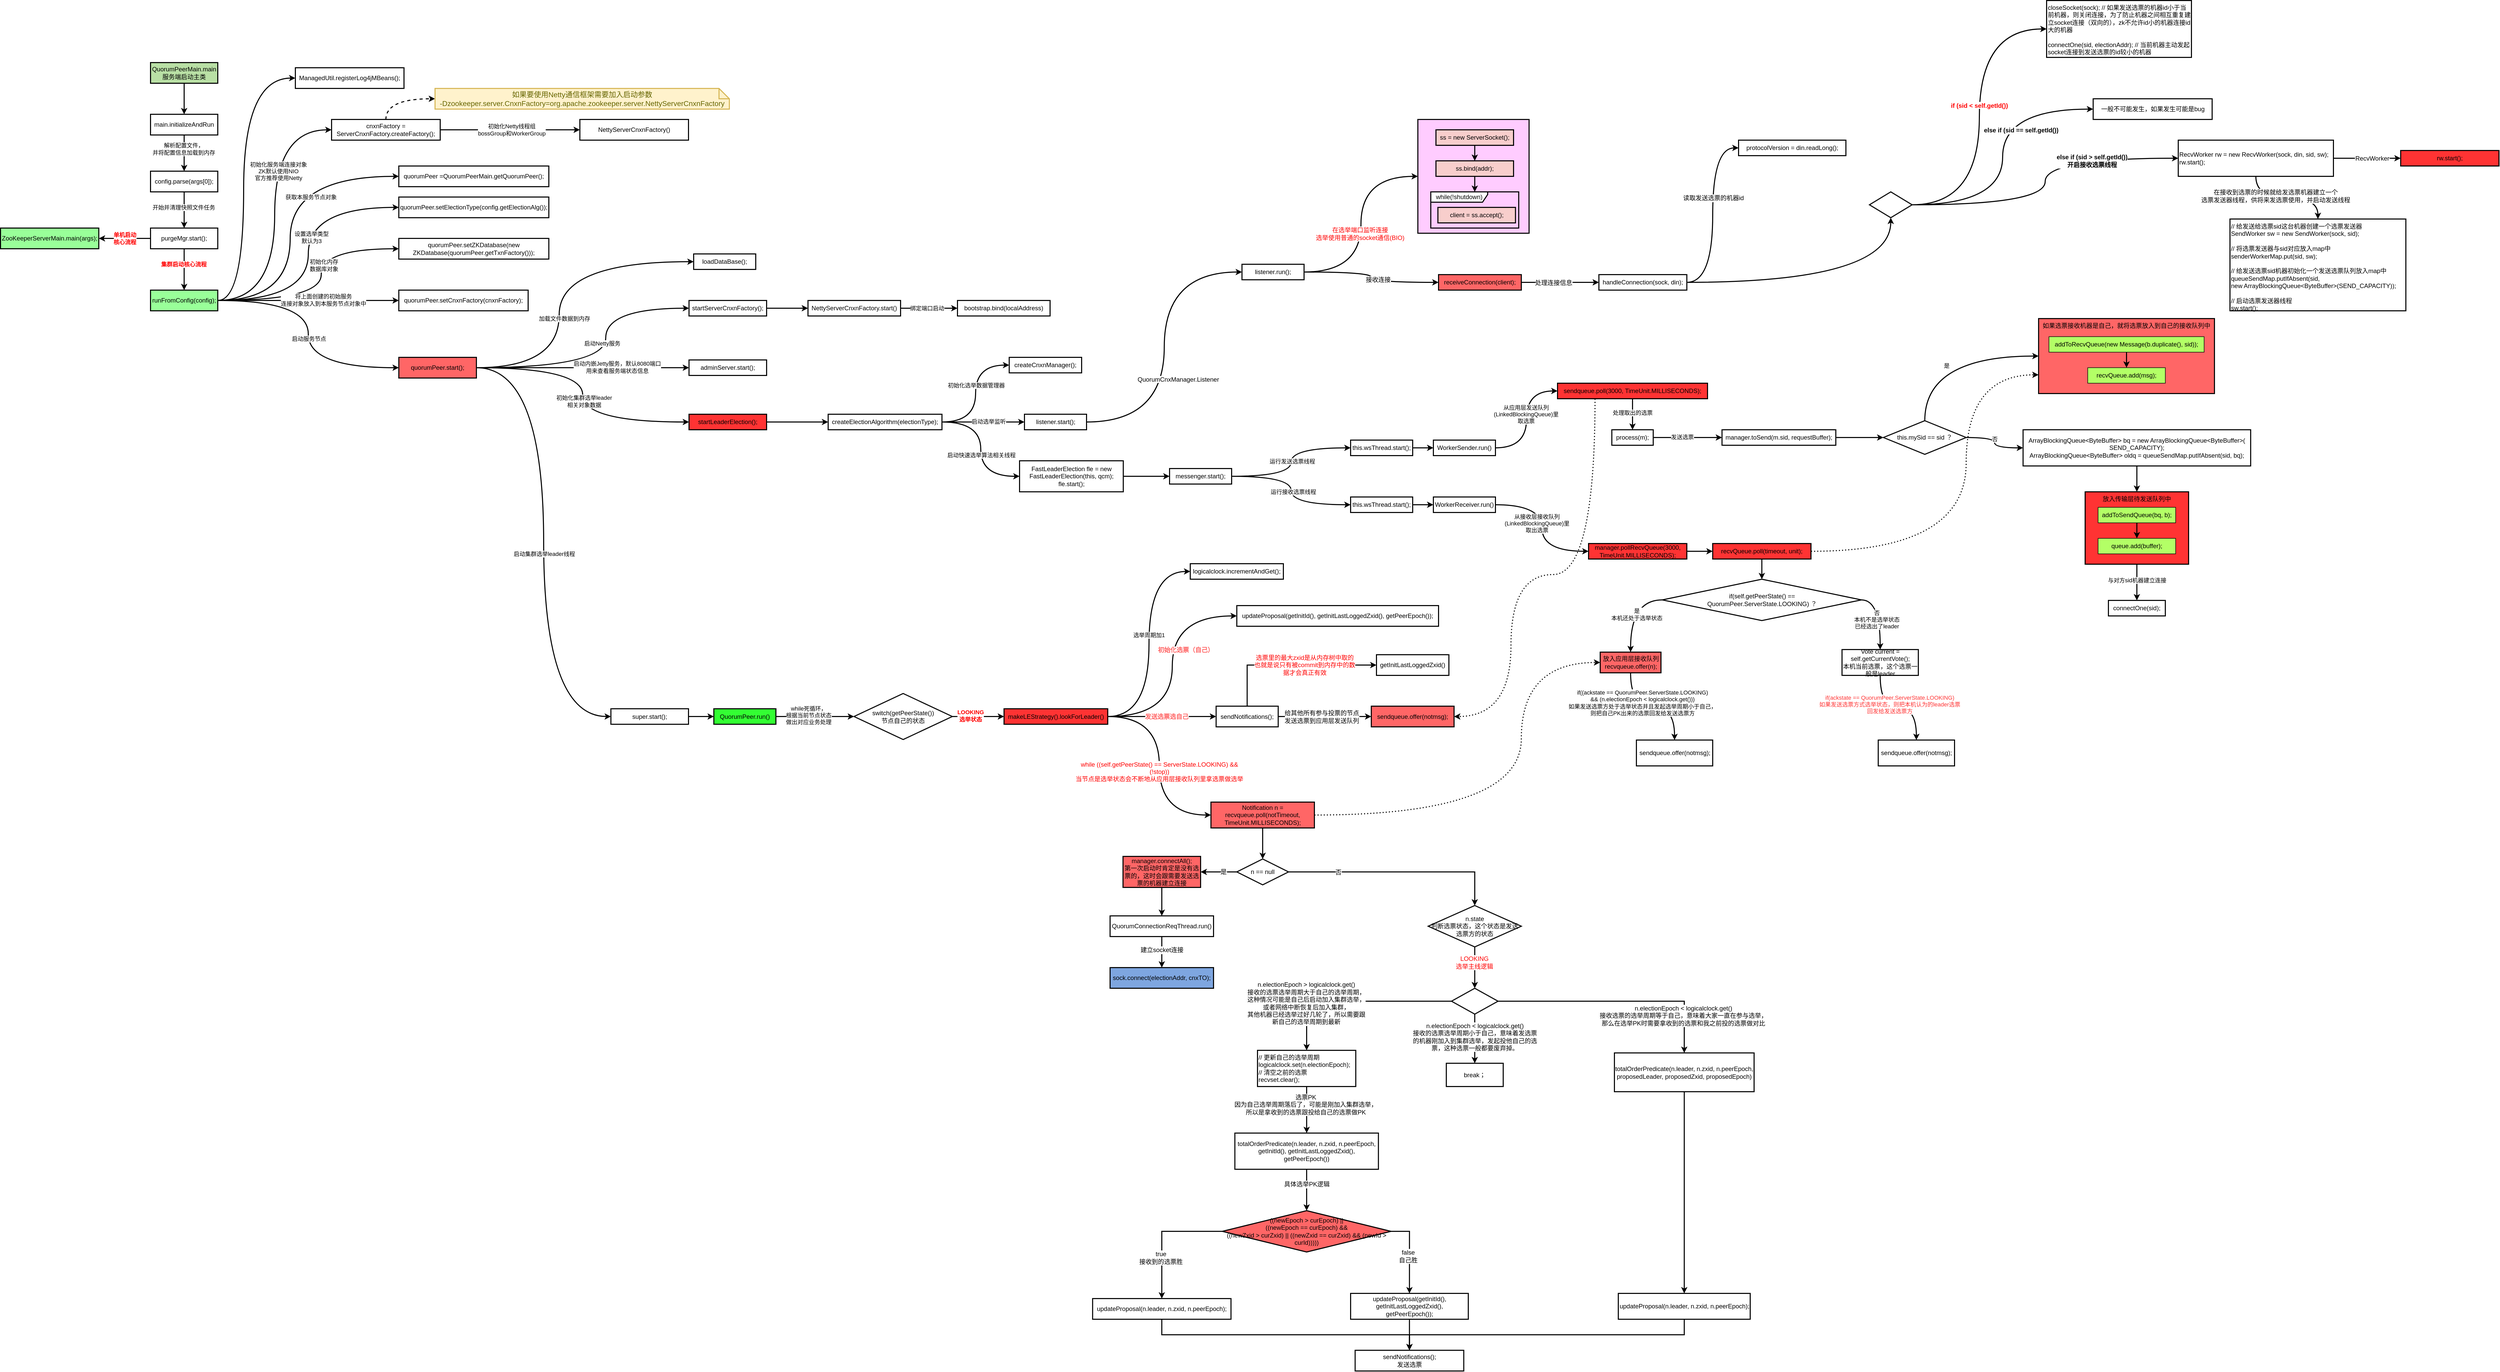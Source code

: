 <mxfile version="15.4.3" type="github">
  <diagram id="SoEcYwhc6m7pzwqqew_2" name="第 1 页">
    <mxGraphModel dx="1958" dy="1846" grid="1" gridSize="10" guides="1" tooltips="1" connect="1" arrows="1" fold="1" page="1" pageScale="1" pageWidth="827" pageHeight="1169" math="0" shadow="0">
      <root>
        <mxCell id="0" />
        <mxCell id="1" parent="0" />
        <mxCell id="losnIFv3CeqP07pF8Fcl-114" style="edgeStyle=orthogonalEdgeStyle;rounded=0;orthogonalLoop=1;jettySize=auto;html=1;exitX=0.25;exitY=1;exitDx=0;exitDy=0;entryX=1;entryY=0.5;entryDx=0;entryDy=0;fontSize=12;fontColor=#FF0000;strokeWidth=2;curved=1;dashed=1;dashPattern=1 2;" edge="1" parent="1" source="losnIFv3CeqP07pF8Fcl-35" target="losnIFv3CeqP07pF8Fcl-108">
          <mxGeometry relative="1" as="geometry">
            <Array as="points">
              <mxPoint x="2843" y="1080" />
              <mxPoint x="2680" y="1080" />
              <mxPoint x="2680" y="1355" />
            </Array>
          </mxGeometry>
        </mxCell>
        <mxCell id="ZCuFaapzUTEh5m-6mNR0-3" value="" style="edgeStyle=orthogonalEdgeStyle;rounded=0;orthogonalLoop=1;jettySize=auto;html=1;strokeWidth=2;" parent="1" source="ZCuFaapzUTEh5m-6mNR0-1" target="ZCuFaapzUTEh5m-6mNR0-2" edge="1">
          <mxGeometry relative="1" as="geometry" />
        </mxCell>
        <mxCell id="ZCuFaapzUTEh5m-6mNR0-1" value="QuorumPeerMain.main服务端启动主类" style="rounded=0;whiteSpace=wrap;html=1;strokeWidth=2;fillColor=#B9E0A5;" parent="1" vertex="1">
          <mxGeometry x="50" y="90" width="130" height="40" as="geometry" />
        </mxCell>
        <mxCell id="ZCuFaapzUTEh5m-6mNR0-5" value="" style="edgeStyle=orthogonalEdgeStyle;rounded=0;orthogonalLoop=1;jettySize=auto;html=1;strokeWidth=2;" parent="1" source="ZCuFaapzUTEh5m-6mNR0-2" target="ZCuFaapzUTEh5m-6mNR0-4" edge="1">
          <mxGeometry relative="1" as="geometry" />
        </mxCell>
        <mxCell id="ZCuFaapzUTEh5m-6mNR0-6" value="解析配置文件，&lt;br&gt;并将配置信息加载到内存" style="edgeLabel;html=1;align=center;verticalAlign=middle;resizable=0;points=[];" parent="ZCuFaapzUTEh5m-6mNR0-5" vertex="1" connectable="0">
          <mxGeometry x="-0.247" y="-1" relative="1" as="geometry">
            <mxPoint as="offset" />
          </mxGeometry>
        </mxCell>
        <mxCell id="ZCuFaapzUTEh5m-6mNR0-2" value="main.initializeAndRun" style="rounded=0;whiteSpace=wrap;html=1;strokeWidth=2;fillColor=#FFFFFF;" parent="1" vertex="1">
          <mxGeometry x="50" y="190" width="130" height="40" as="geometry" />
        </mxCell>
        <mxCell id="ZCuFaapzUTEh5m-6mNR0-8" value="" style="edgeStyle=orthogonalEdgeStyle;rounded=0;orthogonalLoop=1;jettySize=auto;html=1;strokeWidth=2;" parent="1" source="ZCuFaapzUTEh5m-6mNR0-4" target="ZCuFaapzUTEh5m-6mNR0-7" edge="1">
          <mxGeometry relative="1" as="geometry" />
        </mxCell>
        <mxCell id="ZCuFaapzUTEh5m-6mNR0-9" value="开始并清理快照文件任务" style="edgeLabel;html=1;align=center;verticalAlign=middle;resizable=0;points=[];" parent="ZCuFaapzUTEh5m-6mNR0-8" vertex="1" connectable="0">
          <mxGeometry x="-0.156" y="-1" relative="1" as="geometry">
            <mxPoint as="offset" />
          </mxGeometry>
        </mxCell>
        <mxCell id="ZCuFaapzUTEh5m-6mNR0-4" value="config.parse(args[0]);" style="rounded=0;whiteSpace=wrap;strokeWidth=2;fillColor=#FFFFFF;html=1;" parent="1" vertex="1">
          <mxGeometry x="50" y="300" width="130" height="40" as="geometry" />
        </mxCell>
        <mxCell id="ZCuFaapzUTEh5m-6mNR0-11" value="" style="edgeStyle=orthogonalEdgeStyle;rounded=0;orthogonalLoop=1;jettySize=auto;html=1;strokeWidth=2;" parent="1" source="ZCuFaapzUTEh5m-6mNR0-7" target="ZCuFaapzUTEh5m-6mNR0-10" edge="1">
          <mxGeometry relative="1" as="geometry" />
        </mxCell>
        <mxCell id="ZCuFaapzUTEh5m-6mNR0-14" value="集群启动核心流程" style="edgeLabel;html=1;align=center;verticalAlign=middle;resizable=0;points=[];fontColor=#FF0000;fontStyle=1" parent="ZCuFaapzUTEh5m-6mNR0-11" vertex="1" connectable="0">
          <mxGeometry x="-0.262" y="-1" relative="1" as="geometry">
            <mxPoint as="offset" />
          </mxGeometry>
        </mxCell>
        <mxCell id="ZCuFaapzUTEh5m-6mNR0-13" value="" style="edgeStyle=orthogonalEdgeStyle;rounded=0;orthogonalLoop=1;jettySize=auto;html=1;strokeWidth=2;" parent="1" source="ZCuFaapzUTEh5m-6mNR0-7" target="ZCuFaapzUTEh5m-6mNR0-12" edge="1">
          <mxGeometry relative="1" as="geometry" />
        </mxCell>
        <mxCell id="ZCuFaapzUTEh5m-6mNR0-15" value="单机启动&lt;br&gt;核心流程" style="edgeLabel;html=1;align=center;verticalAlign=middle;resizable=0;points=[];fontColor=#FF0000;fontStyle=1" parent="ZCuFaapzUTEh5m-6mNR0-13" vertex="1" connectable="0">
          <mxGeometry x="0.146" y="-1" relative="1" as="geometry">
            <mxPoint x="7" y="1" as="offset" />
          </mxGeometry>
        </mxCell>
        <mxCell id="ZCuFaapzUTEh5m-6mNR0-7" value="purgeMgr.start();" style="rounded=0;whiteSpace=wrap;strokeWidth=2;fillColor=#FFFFFF;html=1;" parent="1" vertex="1">
          <mxGeometry x="50" y="410" width="130" height="40" as="geometry" />
        </mxCell>
        <mxCell id="ZCuFaapzUTEh5m-6mNR0-17" value="" style="edgeStyle=orthogonalEdgeStyle;curved=1;rounded=0;orthogonalLoop=1;jettySize=auto;html=1;fontColor=#000000;strokeWidth=2;entryX=0;entryY=0.5;entryDx=0;entryDy=0;" parent="1" source="ZCuFaapzUTEh5m-6mNR0-10" target="ZCuFaapzUTEh5m-6mNR0-16" edge="1">
          <mxGeometry relative="1" as="geometry">
            <Array as="points">
              <mxPoint x="230" y="550" />
              <mxPoint x="230" y="120" />
            </Array>
          </mxGeometry>
        </mxCell>
        <mxCell id="ZCuFaapzUTEh5m-6mNR0-19" style="edgeStyle=orthogonalEdgeStyle;curved=1;rounded=0;orthogonalLoop=1;jettySize=auto;html=1;exitX=1;exitY=0.5;exitDx=0;exitDy=0;entryX=0;entryY=0.5;entryDx=0;entryDy=0;fontColor=#000000;strokeWidth=2;" parent="1" source="ZCuFaapzUTEh5m-6mNR0-10" target="ZCuFaapzUTEh5m-6mNR0-18" edge="1">
          <mxGeometry relative="1" as="geometry" />
        </mxCell>
        <mxCell id="ZCuFaapzUTEh5m-6mNR0-20" value="初始化服务端连接对象&lt;br&gt;ZK默认使用NIO&lt;br&gt;官方推荐使用Netty" style="edgeLabel;html=1;align=center;verticalAlign=middle;resizable=0;points=[];fontColor=#000000;" parent="ZCuFaapzUTEh5m-6mNR0-19" vertex="1" connectable="0">
          <mxGeometry x="0.31" y="-7" relative="1" as="geometry">
            <mxPoint as="offset" />
          </mxGeometry>
        </mxCell>
        <mxCell id="ZCuFaapzUTEh5m-6mNR0-30" style="edgeStyle=orthogonalEdgeStyle;curved=1;rounded=0;orthogonalLoop=1;jettySize=auto;html=1;exitX=1;exitY=0.5;exitDx=0;exitDy=0;entryX=0;entryY=0.5;entryDx=0;entryDy=0;fontColor=#000000;strokeWidth=2;" parent="1" source="ZCuFaapzUTEh5m-6mNR0-10" target="ZCuFaapzUTEh5m-6mNR0-29" edge="1">
          <mxGeometry relative="1" as="geometry">
            <Array as="points">
              <mxPoint x="320" y="550" />
              <mxPoint x="320" y="310" />
            </Array>
          </mxGeometry>
        </mxCell>
        <mxCell id="ZCuFaapzUTEh5m-6mNR0-31" value="获取本服务节点对象" style="edgeLabel;html=1;align=center;verticalAlign=middle;resizable=0;points=[];fontColor=#000000;" parent="ZCuFaapzUTEh5m-6mNR0-30" vertex="1" connectable="0">
          <mxGeometry x="0.146" y="-5" relative="1" as="geometry">
            <mxPoint x="35" y="-2" as="offset" />
          </mxGeometry>
        </mxCell>
        <mxCell id="ZCuFaapzUTEh5m-6mNR0-33" style="edgeStyle=orthogonalEdgeStyle;curved=1;rounded=0;orthogonalLoop=1;jettySize=auto;html=1;exitX=1;exitY=0.5;exitDx=0;exitDy=0;entryX=0;entryY=0.5;entryDx=0;entryDy=0;fontColor=#000000;strokeWidth=2;" parent="1" source="ZCuFaapzUTEh5m-6mNR0-10" target="ZCuFaapzUTEh5m-6mNR0-32" edge="1">
          <mxGeometry relative="1" as="geometry" />
        </mxCell>
        <mxCell id="ZCuFaapzUTEh5m-6mNR0-34" value="设置选举类型&lt;br&gt;默认为3" style="edgeLabel;html=1;align=center;verticalAlign=middle;resizable=0;points=[];fontColor=#000000;" parent="ZCuFaapzUTEh5m-6mNR0-33" vertex="1" connectable="0">
          <mxGeometry x="0.12" y="-6" relative="1" as="geometry">
            <mxPoint as="offset" />
          </mxGeometry>
        </mxCell>
        <mxCell id="ZCuFaapzUTEh5m-6mNR0-36" style="edgeStyle=orthogonalEdgeStyle;curved=1;rounded=0;orthogonalLoop=1;jettySize=auto;html=1;exitX=1;exitY=0.5;exitDx=0;exitDy=0;entryX=0;entryY=0.5;entryDx=0;entryDy=0;fontColor=#000000;strokeWidth=2;" parent="1" source="ZCuFaapzUTEh5m-6mNR0-10" target="ZCuFaapzUTEh5m-6mNR0-35" edge="1">
          <mxGeometry relative="1" as="geometry">
            <Array as="points">
              <mxPoint x="380" y="550" />
              <mxPoint x="380" y="450" />
            </Array>
          </mxGeometry>
        </mxCell>
        <mxCell id="ZCuFaapzUTEh5m-6mNR0-37" value="初始化内存&lt;br&gt;数据库对象" style="edgeLabel;html=1;align=center;verticalAlign=middle;resizable=0;points=[];fontColor=#000000;" parent="ZCuFaapzUTEh5m-6mNR0-36" vertex="1" connectable="0">
          <mxGeometry x="0.19" y="-5" relative="1" as="geometry">
            <mxPoint as="offset" />
          </mxGeometry>
        </mxCell>
        <mxCell id="ZCuFaapzUTEh5m-6mNR0-39" style="edgeStyle=orthogonalEdgeStyle;curved=1;rounded=0;orthogonalLoop=1;jettySize=auto;html=1;exitX=1;exitY=0.5;exitDx=0;exitDy=0;entryX=0;entryY=0.5;entryDx=0;entryDy=0;fontColor=#000000;strokeWidth=2;" parent="1" source="ZCuFaapzUTEh5m-6mNR0-10" target="ZCuFaapzUTEh5m-6mNR0-38" edge="1">
          <mxGeometry relative="1" as="geometry" />
        </mxCell>
        <mxCell id="ZCuFaapzUTEh5m-6mNR0-40" value="将上面创建的初始服务&lt;br&gt;连接对象放入到本服务节点对象中" style="edgeLabel;html=1;align=center;verticalAlign=middle;resizable=0;points=[];fontColor=#000000;" parent="ZCuFaapzUTEh5m-6mNR0-39" vertex="1" connectable="0">
          <mxGeometry x="0.164" y="1" relative="1" as="geometry">
            <mxPoint as="offset" />
          </mxGeometry>
        </mxCell>
        <mxCell id="ZCuFaapzUTEh5m-6mNR0-42" style="edgeStyle=orthogonalEdgeStyle;curved=1;rounded=0;orthogonalLoop=1;jettySize=auto;html=1;exitX=1;exitY=0.5;exitDx=0;exitDy=0;entryX=0;entryY=0.5;entryDx=0;entryDy=0;fontColor=#000000;strokeWidth=2;" parent="1" source="ZCuFaapzUTEh5m-6mNR0-10" target="ZCuFaapzUTEh5m-6mNR0-41" edge="1">
          <mxGeometry relative="1" as="geometry" />
        </mxCell>
        <mxCell id="ZCuFaapzUTEh5m-6mNR0-43" value="启动服务节点" style="edgeLabel;html=1;align=center;verticalAlign=middle;resizable=0;points=[];fontColor=#000000;" parent="ZCuFaapzUTEh5m-6mNR0-42" vertex="1" connectable="0">
          <mxGeometry x="0.037" y="1" relative="1" as="geometry">
            <mxPoint as="offset" />
          </mxGeometry>
        </mxCell>
        <mxCell id="ZCuFaapzUTEh5m-6mNR0-10" value="runFromConfig(config);" style="rounded=0;whiteSpace=wrap;strokeWidth=2;fillColor=#99FF99;html=1;" parent="1" vertex="1">
          <mxGeometry x="50" y="530" width="130" height="40" as="geometry" />
        </mxCell>
        <mxCell id="ZCuFaapzUTEh5m-6mNR0-12" value="ZooKeeperServerMain.main(args);" style="rounded=0;whiteSpace=wrap;strokeWidth=2;fillColor=#99FF99;html=1;fontColor=#000000;" parent="1" vertex="1">
          <mxGeometry x="-240" y="410" width="190" height="40" as="geometry" />
        </mxCell>
        <mxCell id="ZCuFaapzUTEh5m-6mNR0-16" value="ManagedUtil.registerLog4jMBeans();" style="rounded=0;whiteSpace=wrap;strokeWidth=2;fillColor=#FFFFFF;html=1;" parent="1" vertex="1">
          <mxGeometry x="330" y="100" width="210" height="40" as="geometry" />
        </mxCell>
        <mxCell id="ZCuFaapzUTEh5m-6mNR0-23" style="edgeStyle=orthogonalEdgeStyle;curved=1;rounded=0;orthogonalLoop=1;jettySize=auto;html=1;exitX=0.5;exitY=0;exitDx=0;exitDy=0;entryX=0;entryY=0.5;entryDx=0;entryDy=0;entryPerimeter=0;fontColor=#000000;strokeWidth=2;dashed=1;" parent="1" source="ZCuFaapzUTEh5m-6mNR0-18" target="ZCuFaapzUTEh5m-6mNR0-21" edge="1">
          <mxGeometry relative="1" as="geometry" />
        </mxCell>
        <mxCell id="ZCuFaapzUTEh5m-6mNR0-25" value="" style="edgeStyle=orthogonalEdgeStyle;curved=1;rounded=0;orthogonalLoop=1;jettySize=auto;html=1;fontColor=#000000;strokeWidth=2;" parent="1" source="ZCuFaapzUTEh5m-6mNR0-18" target="ZCuFaapzUTEh5m-6mNR0-24" edge="1">
          <mxGeometry relative="1" as="geometry" />
        </mxCell>
        <mxCell id="ZCuFaapzUTEh5m-6mNR0-28" value="初始化Netty线程组&lt;br&gt;bossGroup和WorkerGroup" style="edgeLabel;html=1;align=center;verticalAlign=middle;resizable=0;points=[];fontColor=#000000;" parent="ZCuFaapzUTEh5m-6mNR0-25" vertex="1" connectable="0">
          <mxGeometry x="0.182" y="1" relative="1" as="geometry">
            <mxPoint x="-22" y="1" as="offset" />
          </mxGeometry>
        </mxCell>
        <mxCell id="ZCuFaapzUTEh5m-6mNR0-18" value="cnxnFactory = ServerCnxnFactory.createFactory();" style="rounded=0;whiteSpace=wrap;strokeWidth=2;fillColor=#FFFFFF;html=1;" parent="1" vertex="1">
          <mxGeometry x="400" y="200" width="210" height="40" as="geometry" />
        </mxCell>
        <mxCell id="ZCuFaapzUTEh5m-6mNR0-21" value="如果要使用Netty通信框架需要加入启动参数&lt;br&gt;-Dzookeeper.server.CnxnFactory=org.apache.zookeeper.server.NettyServerCnxnFactory" style="shape=note;strokeWidth=2;fontSize=14;size=20;whiteSpace=wrap;html=1;fillColor=#fff2cc;strokeColor=#d6b656;fontColor=#666600;rounded=0;verticalAlign=middle;" parent="1" vertex="1">
          <mxGeometry x="600" y="140" width="569" height="40" as="geometry" />
        </mxCell>
        <mxCell id="ZCuFaapzUTEh5m-6mNR0-24" value="NettyServerCnxnFactory()" style="rounded=0;whiteSpace=wrap;strokeWidth=2;fillColor=#FFFFFF;html=1;" parent="1" vertex="1">
          <mxGeometry x="880" y="200" width="210" height="40" as="geometry" />
        </mxCell>
        <mxCell id="ZCuFaapzUTEh5m-6mNR0-29" value="quorumPeer =QuorumPeerMain.getQuorumPeer();" style="rounded=0;whiteSpace=wrap;strokeWidth=2;fillColor=#FFFFFF;html=1;" parent="1" vertex="1">
          <mxGeometry x="530" y="290" width="290" height="40" as="geometry" />
        </mxCell>
        <mxCell id="ZCuFaapzUTEh5m-6mNR0-32" value="quorumPeer.setElectionType(config.getElectionAlg());" style="rounded=0;whiteSpace=wrap;strokeWidth=2;fillColor=#FFFFFF;html=1;" parent="1" vertex="1">
          <mxGeometry x="530" y="350" width="290" height="40" as="geometry" />
        </mxCell>
        <mxCell id="ZCuFaapzUTEh5m-6mNR0-35" value="quorumPeer.setZKDatabase(new ZKDatabase(quorumPeer.getTxnFactory()));" style="rounded=0;whiteSpace=wrap;strokeWidth=2;fillColor=#FFFFFF;" parent="1" vertex="1">
          <mxGeometry x="530" y="430" width="290" height="40" as="geometry" />
        </mxCell>
        <mxCell id="ZCuFaapzUTEh5m-6mNR0-38" value="quorumPeer.setCnxnFactory(cnxnFactory);" style="rounded=0;whiteSpace=wrap;strokeWidth=2;fillColor=#FFFFFF;html=1;" parent="1" vertex="1">
          <mxGeometry x="530" y="530" width="250" height="40" as="geometry" />
        </mxCell>
        <mxCell id="ZCuFaapzUTEh5m-6mNR0-45" style="edgeStyle=orthogonalEdgeStyle;curved=1;rounded=0;orthogonalLoop=1;jettySize=auto;html=1;exitX=1;exitY=0.5;exitDx=0;exitDy=0;entryX=0;entryY=0.5;entryDx=0;entryDy=0;fontColor=#000000;strokeWidth=2;" parent="1" source="ZCuFaapzUTEh5m-6mNR0-41" target="ZCuFaapzUTEh5m-6mNR0-44" edge="1">
          <mxGeometry relative="1" as="geometry">
            <Array as="points">
              <mxPoint x="840" y="680" />
              <mxPoint x="840" y="475" />
            </Array>
          </mxGeometry>
        </mxCell>
        <mxCell id="ZCuFaapzUTEh5m-6mNR0-46" value="加载文件数据到内存" style="edgeLabel;html=1;align=center;verticalAlign=middle;resizable=0;points=[];fontColor=#000000;" parent="ZCuFaapzUTEh5m-6mNR0-45" vertex="1" connectable="0">
          <mxGeometry x="-0.111" y="-2" relative="1" as="geometry">
            <mxPoint x="8" y="23" as="offset" />
          </mxGeometry>
        </mxCell>
        <mxCell id="ZCuFaapzUTEh5m-6mNR0-48" style="edgeStyle=orthogonalEdgeStyle;curved=1;rounded=0;orthogonalLoop=1;jettySize=auto;html=1;exitX=1;exitY=0.5;exitDx=0;exitDy=0;entryX=0;entryY=0.5;entryDx=0;entryDy=0;fontColor=#000000;strokeWidth=2;" parent="1" source="ZCuFaapzUTEh5m-6mNR0-41" target="ZCuFaapzUTEh5m-6mNR0-47" edge="1">
          <mxGeometry relative="1" as="geometry">
            <Array as="points">
              <mxPoint x="930" y="680" />
              <mxPoint x="930" y="565" />
            </Array>
          </mxGeometry>
        </mxCell>
        <mxCell id="ZCuFaapzUTEh5m-6mNR0-49" value="启动Netty服务" style="edgeLabel;html=1;align=center;verticalAlign=middle;resizable=0;points=[];fontColor=#000000;" parent="ZCuFaapzUTEh5m-6mNR0-48" vertex="1" connectable="0">
          <mxGeometry x="0.129" y="7" relative="1" as="geometry">
            <mxPoint as="offset" />
          </mxGeometry>
        </mxCell>
        <mxCell id="losnIFv3CeqP07pF8Fcl-7" style="edgeStyle=orthogonalEdgeStyle;rounded=0;orthogonalLoop=1;jettySize=auto;html=1;exitX=1;exitY=0.5;exitDx=0;exitDy=0;entryX=0;entryY=0.5;entryDx=0;entryDy=0;strokeWidth=2;curved=1;" edge="1" parent="1" source="ZCuFaapzUTEh5m-6mNR0-41" target="losnIFv3CeqP07pF8Fcl-6">
          <mxGeometry relative="1" as="geometry" />
        </mxCell>
        <mxCell id="losnIFv3CeqP07pF8Fcl-8" value="启动内嵌Jetty服务，默认8080端口&lt;br&gt;用来查看服务端状态信息" style="edgeLabel;html=1;align=center;verticalAlign=middle;resizable=0;points=[];" vertex="1" connectable="0" parent="losnIFv3CeqP07pF8Fcl-7">
          <mxGeometry x="0.32" y="1" relative="1" as="geometry">
            <mxPoint as="offset" />
          </mxGeometry>
        </mxCell>
        <mxCell id="losnIFv3CeqP07pF8Fcl-10" style="edgeStyle=orthogonalEdgeStyle;curved=1;rounded=0;orthogonalLoop=1;jettySize=auto;html=1;exitX=1;exitY=0.5;exitDx=0;exitDy=0;entryX=0;entryY=0.5;entryDx=0;entryDy=0;strokeWidth=2;" edge="1" parent="1" source="ZCuFaapzUTEh5m-6mNR0-41" target="losnIFv3CeqP07pF8Fcl-9">
          <mxGeometry relative="1" as="geometry" />
        </mxCell>
        <mxCell id="losnIFv3CeqP07pF8Fcl-11" value="初始化集群选举leader&lt;br&gt;相关对象数据" style="edgeLabel;html=1;align=center;verticalAlign=middle;resizable=0;points=[];" vertex="1" connectable="0" parent="losnIFv3CeqP07pF8Fcl-10">
          <mxGeometry x="0.047" y="2" relative="1" as="geometry">
            <mxPoint as="offset" />
          </mxGeometry>
        </mxCell>
        <mxCell id="losnIFv3CeqP07pF8Fcl-88" style="edgeStyle=orthogonalEdgeStyle;curved=1;rounded=0;orthogonalLoop=1;jettySize=auto;html=1;exitX=1;exitY=0.5;exitDx=0;exitDy=0;entryX=0;entryY=0.5;entryDx=0;entryDy=0;fontColor=#FF3333;strokeWidth=2;" edge="1" parent="1" source="ZCuFaapzUTEh5m-6mNR0-41" target="losnIFv3CeqP07pF8Fcl-87">
          <mxGeometry relative="1" as="geometry" />
        </mxCell>
        <mxCell id="losnIFv3CeqP07pF8Fcl-89" value="启动集群选举leader线程" style="edgeLabel;html=1;align=center;verticalAlign=middle;resizable=0;points=[];fontColor=#000000;" vertex="1" connectable="0" parent="losnIFv3CeqP07pF8Fcl-88">
          <mxGeometry x="0.048" y="1" relative="1" as="geometry">
            <mxPoint as="offset" />
          </mxGeometry>
        </mxCell>
        <mxCell id="ZCuFaapzUTEh5m-6mNR0-41" value="quorumPeer.start();" style="rounded=0;whiteSpace=wrap;strokeWidth=2;fillColor=#FF6666;" parent="1" vertex="1">
          <mxGeometry x="530" y="660" width="150" height="40" as="geometry" />
        </mxCell>
        <mxCell id="ZCuFaapzUTEh5m-6mNR0-44" value="loadDataBase();" style="rounded=0;whiteSpace=wrap;strokeWidth=2;fillColor=#FFFFFF;" parent="1" vertex="1">
          <mxGeometry x="1100" y="460" width="120" height="30" as="geometry" />
        </mxCell>
        <mxCell id="losnIFv3CeqP07pF8Fcl-2" value="" style="edgeStyle=orthogonalEdgeStyle;rounded=0;orthogonalLoop=1;jettySize=auto;html=1;strokeWidth=2;" edge="1" parent="1" source="ZCuFaapzUTEh5m-6mNR0-47" target="losnIFv3CeqP07pF8Fcl-1">
          <mxGeometry relative="1" as="geometry" />
        </mxCell>
        <mxCell id="ZCuFaapzUTEh5m-6mNR0-47" value="startServerCnxnFactory();" style="rounded=0;whiteSpace=wrap;strokeWidth=2;fillColor=#FFFFFF;" parent="1" vertex="1">
          <mxGeometry x="1091" y="550" width="150" height="30" as="geometry" />
        </mxCell>
        <mxCell id="losnIFv3CeqP07pF8Fcl-4" value="" style="edgeStyle=orthogonalEdgeStyle;rounded=0;orthogonalLoop=1;jettySize=auto;html=1;strokeWidth=2;" edge="1" parent="1" source="losnIFv3CeqP07pF8Fcl-1" target="losnIFv3CeqP07pF8Fcl-3">
          <mxGeometry relative="1" as="geometry" />
        </mxCell>
        <mxCell id="losnIFv3CeqP07pF8Fcl-5" value="绑定端口启动" style="edgeLabel;html=1;align=center;verticalAlign=middle;resizable=0;points=[];" vertex="1" connectable="0" parent="losnIFv3CeqP07pF8Fcl-4">
          <mxGeometry x="-0.175" relative="1" as="geometry">
            <mxPoint x="5" as="offset" />
          </mxGeometry>
        </mxCell>
        <mxCell id="losnIFv3CeqP07pF8Fcl-1" value="NettyServerCnxnFactory.start()" style="rounded=0;whiteSpace=wrap;strokeWidth=2;fillColor=#FFFFFF;" vertex="1" parent="1">
          <mxGeometry x="1321" y="550" width="179" height="30" as="geometry" />
        </mxCell>
        <mxCell id="losnIFv3CeqP07pF8Fcl-3" value="bootstrap.bind(localAddress)" style="rounded=0;whiteSpace=wrap;strokeWidth=2;fillColor=#FFFFFF;" vertex="1" parent="1">
          <mxGeometry x="1610" y="550" width="179" height="30" as="geometry" />
        </mxCell>
        <mxCell id="losnIFv3CeqP07pF8Fcl-6" value="adminServer.start();" style="rounded=0;whiteSpace=wrap;strokeWidth=2;fillColor=#FFFFFF;" vertex="1" parent="1">
          <mxGeometry x="1091" y="665" width="150" height="30" as="geometry" />
        </mxCell>
        <mxCell id="losnIFv3CeqP07pF8Fcl-13" style="edgeStyle=orthogonalEdgeStyle;curved=1;rounded=0;orthogonalLoop=1;jettySize=auto;html=1;exitX=1;exitY=0.5;exitDx=0;exitDy=0;entryX=0;entryY=0.5;entryDx=0;entryDy=0;strokeWidth=2;" edge="1" parent="1" source="losnIFv3CeqP07pF8Fcl-9" target="losnIFv3CeqP07pF8Fcl-12">
          <mxGeometry relative="1" as="geometry" />
        </mxCell>
        <mxCell id="losnIFv3CeqP07pF8Fcl-9" value="startLeaderElection();" style="rounded=0;whiteSpace=wrap;strokeWidth=2;fillColor=#FF3333;" vertex="1" parent="1">
          <mxGeometry x="1091" y="770" width="150" height="30" as="geometry" />
        </mxCell>
        <mxCell id="losnIFv3CeqP07pF8Fcl-15" style="edgeStyle=orthogonalEdgeStyle;curved=1;rounded=0;orthogonalLoop=1;jettySize=auto;html=1;exitX=1;exitY=0.5;exitDx=0;exitDy=0;entryX=0;entryY=0.5;entryDx=0;entryDy=0;strokeWidth=2;" edge="1" parent="1" source="losnIFv3CeqP07pF8Fcl-12" target="losnIFv3CeqP07pF8Fcl-14">
          <mxGeometry relative="1" as="geometry" />
        </mxCell>
        <mxCell id="losnIFv3CeqP07pF8Fcl-16" value="初始化选举数据管理器" style="edgeLabel;html=1;align=center;verticalAlign=middle;resizable=0;points=[];" vertex="1" connectable="0" parent="losnIFv3CeqP07pF8Fcl-15">
          <mxGeometry x="0.134" y="-1" relative="1" as="geometry">
            <mxPoint as="offset" />
          </mxGeometry>
        </mxCell>
        <mxCell id="losnIFv3CeqP07pF8Fcl-18" style="edgeStyle=orthogonalEdgeStyle;curved=1;rounded=0;orthogonalLoop=1;jettySize=auto;html=1;exitX=1;exitY=0.5;exitDx=0;exitDy=0;entryX=0;entryY=0.5;entryDx=0;entryDy=0;strokeWidth=2;" edge="1" parent="1" source="losnIFv3CeqP07pF8Fcl-12" target="losnIFv3CeqP07pF8Fcl-17">
          <mxGeometry relative="1" as="geometry" />
        </mxCell>
        <mxCell id="losnIFv3CeqP07pF8Fcl-19" value="启动选举监听" style="edgeLabel;html=1;align=center;verticalAlign=middle;resizable=0;points=[];" vertex="1" connectable="0" parent="losnIFv3CeqP07pF8Fcl-18">
          <mxGeometry x="0.124" y="1" relative="1" as="geometry">
            <mxPoint as="offset" />
          </mxGeometry>
        </mxCell>
        <mxCell id="losnIFv3CeqP07pF8Fcl-21" style="edgeStyle=orthogonalEdgeStyle;curved=1;rounded=0;orthogonalLoop=1;jettySize=auto;html=1;exitX=1;exitY=0.5;exitDx=0;exitDy=0;entryX=0;entryY=0.5;entryDx=0;entryDy=0;strokeWidth=2;" edge="1" parent="1" source="losnIFv3CeqP07pF8Fcl-12" target="losnIFv3CeqP07pF8Fcl-20">
          <mxGeometry relative="1" as="geometry" />
        </mxCell>
        <mxCell id="losnIFv3CeqP07pF8Fcl-22" value="启动快速选举算法相关线程" style="edgeLabel;html=1;align=center;verticalAlign=middle;resizable=0;points=[];" vertex="1" connectable="0" parent="losnIFv3CeqP07pF8Fcl-21">
          <mxGeometry x="0.087" y="1" relative="1" as="geometry">
            <mxPoint as="offset" />
          </mxGeometry>
        </mxCell>
        <mxCell id="losnIFv3CeqP07pF8Fcl-12" value="createElectionAlgorithm(electionType);" style="rounded=0;whiteSpace=wrap;strokeWidth=2;fillColor=#FFFFFF;" vertex="1" parent="1">
          <mxGeometry x="1360" y="770" width="220" height="30" as="geometry" />
        </mxCell>
        <mxCell id="losnIFv3CeqP07pF8Fcl-14" value="createCnxnManager();" style="rounded=0;whiteSpace=wrap;strokeWidth=2;fillColor=#FFFFFF;" vertex="1" parent="1">
          <mxGeometry x="1710" y="660" width="140" height="30" as="geometry" />
        </mxCell>
        <mxCell id="losnIFv3CeqP07pF8Fcl-163" style="edgeStyle=orthogonalEdgeStyle;rounded=0;orthogonalLoop=1;jettySize=auto;html=1;exitX=1;exitY=0.5;exitDx=0;exitDy=0;entryX=0;entryY=0.5;entryDx=0;entryDy=0;fontSize=12;fontColor=#000000;strokeWidth=2;curved=1;" edge="1" parent="1" source="losnIFv3CeqP07pF8Fcl-17" target="losnIFv3CeqP07pF8Fcl-162">
          <mxGeometry relative="1" as="geometry" />
        </mxCell>
        <mxCell id="losnIFv3CeqP07pF8Fcl-164" value="QuorumCnxManager.Listener" style="edgeLabel;align=center;verticalAlign=middle;resizable=0;points=[];fontSize=12;fontColor=#000000;" vertex="1" connectable="0" parent="losnIFv3CeqP07pF8Fcl-163">
          <mxGeometry x="-0.216" relative="1" as="geometry">
            <mxPoint x="27" y="-2" as="offset" />
          </mxGeometry>
        </mxCell>
        <mxCell id="losnIFv3CeqP07pF8Fcl-17" value="listener.start();" style="rounded=0;whiteSpace=wrap;strokeWidth=2;fillColor=#FFFFFF;" vertex="1" parent="1">
          <mxGeometry x="1739.5" y="770" width="120" height="30" as="geometry" />
        </mxCell>
        <mxCell id="losnIFv3CeqP07pF8Fcl-24" style="edgeStyle=orthogonalEdgeStyle;curved=1;rounded=0;orthogonalLoop=1;jettySize=auto;html=1;exitX=1;exitY=0.5;exitDx=0;exitDy=0;entryX=0;entryY=0.5;entryDx=0;entryDy=0;strokeWidth=2;" edge="1" parent="1" source="losnIFv3CeqP07pF8Fcl-20" target="losnIFv3CeqP07pF8Fcl-23">
          <mxGeometry relative="1" as="geometry" />
        </mxCell>
        <mxCell id="losnIFv3CeqP07pF8Fcl-20" value="FastLeaderElection fle = new FastLeaderElection(this, qcm);&#xa;fle.start();" style="rounded=0;whiteSpace=wrap;strokeWidth=2;fillColor=#FFFFFF;" vertex="1" parent="1">
          <mxGeometry x="1730" y="860" width="200.5" height="60" as="geometry" />
        </mxCell>
        <mxCell id="losnIFv3CeqP07pF8Fcl-26" style="edgeStyle=orthogonalEdgeStyle;curved=1;rounded=0;orthogonalLoop=1;jettySize=auto;html=1;exitX=1;exitY=0.5;exitDx=0;exitDy=0;entryX=0;entryY=0.5;entryDx=0;entryDy=0;strokeWidth=2;" edge="1" parent="1" source="losnIFv3CeqP07pF8Fcl-23" target="losnIFv3CeqP07pF8Fcl-25">
          <mxGeometry relative="1" as="geometry" />
        </mxCell>
        <mxCell id="losnIFv3CeqP07pF8Fcl-27" value="运行发送选票线程" style="edgeLabel;html=1;align=center;verticalAlign=middle;resizable=0;points=[];" vertex="1" connectable="0" parent="losnIFv3CeqP07pF8Fcl-26">
          <mxGeometry x="0.128" y="-2" relative="1" as="geometry">
            <mxPoint y="16" as="offset" />
          </mxGeometry>
        </mxCell>
        <mxCell id="losnIFv3CeqP07pF8Fcl-29" style="edgeStyle=orthogonalEdgeStyle;curved=1;rounded=0;orthogonalLoop=1;jettySize=auto;html=1;exitX=1;exitY=0.5;exitDx=0;exitDy=0;entryX=0;entryY=0.5;entryDx=0;entryDy=0;strokeWidth=2;" edge="1" parent="1" source="losnIFv3CeqP07pF8Fcl-23" target="losnIFv3CeqP07pF8Fcl-28">
          <mxGeometry relative="1" as="geometry" />
        </mxCell>
        <mxCell id="losnIFv3CeqP07pF8Fcl-30" value="运行接收选票线程" style="edgeLabel;html=1;align=center;verticalAlign=middle;resizable=0;points=[];" vertex="1" connectable="0" parent="losnIFv3CeqP07pF8Fcl-29">
          <mxGeometry x="0.109" y="4" relative="1" as="geometry">
            <mxPoint y="-13" as="offset" />
          </mxGeometry>
        </mxCell>
        <mxCell id="losnIFv3CeqP07pF8Fcl-23" value="messenger.start();" style="rounded=0;whiteSpace=wrap;strokeWidth=2;fillColor=#FFFFFF;" vertex="1" parent="1">
          <mxGeometry x="2020" y="875" width="120" height="30" as="geometry" />
        </mxCell>
        <mxCell id="losnIFv3CeqP07pF8Fcl-32" style="edgeStyle=orthogonalEdgeStyle;curved=1;rounded=0;orthogonalLoop=1;jettySize=auto;html=1;exitX=1;exitY=0.5;exitDx=0;exitDy=0;entryX=0;entryY=0.5;entryDx=0;entryDy=0;strokeWidth=2;" edge="1" parent="1" source="losnIFv3CeqP07pF8Fcl-25" target="losnIFv3CeqP07pF8Fcl-31">
          <mxGeometry relative="1" as="geometry" />
        </mxCell>
        <mxCell id="losnIFv3CeqP07pF8Fcl-25" value="this.wsThread.start();" style="rounded=0;whiteSpace=wrap;strokeWidth=2;fillColor=#FFFFFF;" vertex="1" parent="1">
          <mxGeometry x="2370" y="820" width="120" height="30" as="geometry" />
        </mxCell>
        <mxCell id="losnIFv3CeqP07pF8Fcl-34" style="edgeStyle=orthogonalEdgeStyle;curved=1;rounded=0;orthogonalLoop=1;jettySize=auto;html=1;exitX=1;exitY=0.5;exitDx=0;exitDy=0;entryX=0;entryY=0.5;entryDx=0;entryDy=0;strokeWidth=2;" edge="1" parent="1" source="losnIFv3CeqP07pF8Fcl-28" target="losnIFv3CeqP07pF8Fcl-33">
          <mxGeometry relative="1" as="geometry" />
        </mxCell>
        <mxCell id="losnIFv3CeqP07pF8Fcl-28" value="this.wsThread.start();" style="rounded=0;whiteSpace=wrap;strokeWidth=2;fillColor=#FFFFFF;" vertex="1" parent="1">
          <mxGeometry x="2370" y="930" width="120" height="30" as="geometry" />
        </mxCell>
        <mxCell id="losnIFv3CeqP07pF8Fcl-36" style="edgeStyle=orthogonalEdgeStyle;curved=1;rounded=0;orthogonalLoop=1;jettySize=auto;html=1;exitX=1;exitY=0.5;exitDx=0;exitDy=0;entryX=0;entryY=0.5;entryDx=0;entryDy=0;strokeWidth=2;" edge="1" parent="1" source="losnIFv3CeqP07pF8Fcl-31" target="losnIFv3CeqP07pF8Fcl-35">
          <mxGeometry relative="1" as="geometry" />
        </mxCell>
        <mxCell id="losnIFv3CeqP07pF8Fcl-37" value="从应用层发送队列&lt;br&gt;(LinkedBlockingQueue)里&lt;br&gt;取选票" style="edgeLabel;html=1;align=center;verticalAlign=middle;resizable=0;points=[];" vertex="1" connectable="0" parent="losnIFv3CeqP07pF8Fcl-36">
          <mxGeometry x="0.091" y="1" relative="1" as="geometry">
            <mxPoint as="offset" />
          </mxGeometry>
        </mxCell>
        <mxCell id="losnIFv3CeqP07pF8Fcl-31" value="WorkerSender.run()" style="rounded=0;whiteSpace=wrap;strokeWidth=2;fillColor=#FFFFFF;" vertex="1" parent="1">
          <mxGeometry x="2530" y="820" width="120" height="30" as="geometry" />
        </mxCell>
        <mxCell id="losnIFv3CeqP07pF8Fcl-39" style="edgeStyle=orthogonalEdgeStyle;curved=1;rounded=0;orthogonalLoop=1;jettySize=auto;html=1;exitX=1;exitY=0.5;exitDx=0;exitDy=0;entryX=0;entryY=0.5;entryDx=0;entryDy=0;strokeWidth=2;" edge="1" parent="1" source="losnIFv3CeqP07pF8Fcl-33" target="losnIFv3CeqP07pF8Fcl-38">
          <mxGeometry relative="1" as="geometry" />
        </mxCell>
        <mxCell id="losnIFv3CeqP07pF8Fcl-42" value="从接收层接收队列&lt;br&gt;(LinkedBlockingQueue)里&lt;br&gt;取出选票" style="edgeLabel;html=1;align=center;verticalAlign=middle;resizable=0;points=[];" vertex="1" connectable="0" parent="losnIFv3CeqP07pF8Fcl-39">
          <mxGeometry x="-0.16" y="-3" relative="1" as="geometry">
            <mxPoint x="-7" y="12" as="offset" />
          </mxGeometry>
        </mxCell>
        <mxCell id="losnIFv3CeqP07pF8Fcl-33" value="WorkerReceiver.run()" style="rounded=0;whiteSpace=wrap;strokeWidth=2;fillColor=#FFFFFF;" vertex="1" parent="1">
          <mxGeometry x="2530" y="930" width="120" height="30" as="geometry" />
        </mxCell>
        <mxCell id="losnIFv3CeqP07pF8Fcl-44" value="" style="edgeStyle=orthogonalEdgeStyle;curved=1;rounded=0;orthogonalLoop=1;jettySize=auto;html=1;strokeWidth=2;" edge="1" parent="1" source="losnIFv3CeqP07pF8Fcl-35" target="losnIFv3CeqP07pF8Fcl-43">
          <mxGeometry relative="1" as="geometry" />
        </mxCell>
        <mxCell id="losnIFv3CeqP07pF8Fcl-45" value="处理取出的选票" style="edgeLabel;html=1;align=center;verticalAlign=middle;resizable=0;points=[];" vertex="1" connectable="0" parent="losnIFv3CeqP07pF8Fcl-44">
          <mxGeometry x="0.272" y="1" relative="1" as="geometry">
            <mxPoint x="-1" y="-11" as="offset" />
          </mxGeometry>
        </mxCell>
        <mxCell id="losnIFv3CeqP07pF8Fcl-35" value="sendqueue.poll(3000, TimeUnit.MILLISECONDS);" style="rounded=0;whiteSpace=wrap;strokeWidth=2;fillColor=#FF3333;" vertex="1" parent="1">
          <mxGeometry x="2770" y="710" width="290" height="30" as="geometry" />
        </mxCell>
        <mxCell id="losnIFv3CeqP07pF8Fcl-41" value="" style="edgeStyle=orthogonalEdgeStyle;curved=1;rounded=0;orthogonalLoop=1;jettySize=auto;html=1;strokeWidth=2;" edge="1" parent="1" source="losnIFv3CeqP07pF8Fcl-38" target="losnIFv3CeqP07pF8Fcl-40">
          <mxGeometry relative="1" as="geometry" />
        </mxCell>
        <mxCell id="losnIFv3CeqP07pF8Fcl-38" value="manager.pollRecvQueue(3000, TimeUnit.MILLISECONDS);" style="rounded=0;whiteSpace=wrap;strokeWidth=2;fillColor=#FF3333;" vertex="1" parent="1">
          <mxGeometry x="2830" y="1020" width="190" height="30" as="geometry" />
        </mxCell>
        <mxCell id="losnIFv3CeqP07pF8Fcl-73" value="" style="edgeStyle=orthogonalEdgeStyle;curved=1;rounded=0;orthogonalLoop=1;jettySize=auto;html=1;fontColor=#000000;strokeWidth=2;" edge="1" parent="1" source="losnIFv3CeqP07pF8Fcl-40" target="losnIFv3CeqP07pF8Fcl-72">
          <mxGeometry relative="1" as="geometry" />
        </mxCell>
        <mxCell id="losnIFv3CeqP07pF8Fcl-86" style="edgeStyle=orthogonalEdgeStyle;curved=1;rounded=0;orthogonalLoop=1;jettySize=auto;html=1;exitX=1;exitY=0.5;exitDx=0;exitDy=0;fontColor=#FF3333;strokeWidth=2;entryX=0;entryY=0.75;entryDx=0;entryDy=0;dashed=1;dashPattern=1 2;" edge="1" parent="1" source="losnIFv3CeqP07pF8Fcl-40" target="losnIFv3CeqP07pF8Fcl-51">
          <mxGeometry relative="1" as="geometry">
            <Array as="points">
              <mxPoint x="3560" y="1035" />
              <mxPoint x="3560" y="694" />
            </Array>
          </mxGeometry>
        </mxCell>
        <mxCell id="losnIFv3CeqP07pF8Fcl-40" value="recvQueue.poll(timeout, unit);" style="rounded=0;whiteSpace=wrap;strokeWidth=2;fillColor=#FF3333;" vertex="1" parent="1">
          <mxGeometry x="3070" y="1020" width="190" height="30" as="geometry" />
        </mxCell>
        <mxCell id="losnIFv3CeqP07pF8Fcl-47" style="edgeStyle=orthogonalEdgeStyle;curved=1;rounded=0;orthogonalLoop=1;jettySize=auto;html=1;exitX=1;exitY=0.5;exitDx=0;exitDy=0;entryX=0;entryY=0.5;entryDx=0;entryDy=0;strokeWidth=2;" edge="1" parent="1" source="losnIFv3CeqP07pF8Fcl-43" target="losnIFv3CeqP07pF8Fcl-46">
          <mxGeometry relative="1" as="geometry" />
        </mxCell>
        <mxCell id="losnIFv3CeqP07pF8Fcl-48" value="发送选票" style="edgeLabel;html=1;align=center;verticalAlign=middle;resizable=0;points=[];" vertex="1" connectable="0" parent="losnIFv3CeqP07pF8Fcl-47">
          <mxGeometry x="-0.164" y="1" relative="1" as="geometry">
            <mxPoint as="offset" />
          </mxGeometry>
        </mxCell>
        <mxCell id="losnIFv3CeqP07pF8Fcl-43" value="process(m);" style="rounded=0;whiteSpace=wrap;strokeWidth=2;fillColor=#FFFFFF;" vertex="1" parent="1">
          <mxGeometry x="2875" y="800" width="80" height="30" as="geometry" />
        </mxCell>
        <mxCell id="losnIFv3CeqP07pF8Fcl-50" value="" style="edgeStyle=orthogonalEdgeStyle;curved=1;rounded=0;orthogonalLoop=1;jettySize=auto;html=1;strokeWidth=2;" edge="1" parent="1" source="losnIFv3CeqP07pF8Fcl-46" target="losnIFv3CeqP07pF8Fcl-49">
          <mxGeometry relative="1" as="geometry" />
        </mxCell>
        <mxCell id="losnIFv3CeqP07pF8Fcl-46" value="manager.toSend(m.sid, requestBuffer);" style="rounded=0;whiteSpace=wrap;strokeWidth=2;fillColor=#FFFFFF;" vertex="1" parent="1">
          <mxGeometry x="3088" y="800" width="220" height="30" as="geometry" />
        </mxCell>
        <mxCell id="losnIFv3CeqP07pF8Fcl-52" value="" style="edgeStyle=orthogonalEdgeStyle;curved=1;rounded=0;orthogonalLoop=1;jettySize=auto;html=1;strokeWidth=2;exitX=0.5;exitY=0;exitDx=0;exitDy=0;entryX=0;entryY=0.5;entryDx=0;entryDy=0;" edge="1" parent="1" source="losnIFv3CeqP07pF8Fcl-49" target="losnIFv3CeqP07pF8Fcl-51">
          <mxGeometry relative="1" as="geometry" />
        </mxCell>
        <mxCell id="losnIFv3CeqP07pF8Fcl-53" value="是" style="edgeLabel;html=1;align=center;verticalAlign=middle;resizable=0;points=[];" vertex="1" connectable="0" parent="losnIFv3CeqP07pF8Fcl-52">
          <mxGeometry x="-0.172" y="1" relative="1" as="geometry">
            <mxPoint x="24" y="19" as="offset" />
          </mxGeometry>
        </mxCell>
        <mxCell id="losnIFv3CeqP07pF8Fcl-56" style="edgeStyle=orthogonalEdgeStyle;curved=1;rounded=0;orthogonalLoop=1;jettySize=auto;html=1;exitX=1;exitY=0.5;exitDx=0;exitDy=0;entryX=0;entryY=0.5;entryDx=0;entryDy=0;fontColor=#FF6666;strokeWidth=2;" edge="1" parent="1" source="losnIFv3CeqP07pF8Fcl-49" target="losnIFv3CeqP07pF8Fcl-55">
          <mxGeometry relative="1" as="geometry" />
        </mxCell>
        <mxCell id="losnIFv3CeqP07pF8Fcl-57" value="否" style="edgeLabel;html=1;align=center;verticalAlign=middle;resizable=0;points=[];fontColor=#000000;" vertex="1" connectable="0" parent="losnIFv3CeqP07pF8Fcl-56">
          <mxGeometry x="-0.111" relative="1" as="geometry">
            <mxPoint as="offset" />
          </mxGeometry>
        </mxCell>
        <mxCell id="losnIFv3CeqP07pF8Fcl-49" value="this.mySid == sid ？" style="rhombus;whiteSpace=wrap;rounded=0;strokeWidth=2;fillColor=#FFFFFF;html=1;" vertex="1" parent="1">
          <mxGeometry x="3400" y="782.5" width="160" height="65" as="geometry" />
        </mxCell>
        <mxCell id="losnIFv3CeqP07pF8Fcl-59" value="" style="edgeStyle=orthogonalEdgeStyle;curved=1;rounded=0;orthogonalLoop=1;jettySize=auto;html=1;fontColor=#000000;strokeWidth=2;" edge="1" parent="1" source="losnIFv3CeqP07pF8Fcl-55" target="losnIFv3CeqP07pF8Fcl-58">
          <mxGeometry relative="1" as="geometry" />
        </mxCell>
        <mxCell id="losnIFv3CeqP07pF8Fcl-55" value="ArrayBlockingQueue&lt;ByteBuffer&gt; bq = new ArrayBlockingQueue&lt;ByteBuffer&gt;(&#xa;   SEND_CAPACITY);&#xa;ArrayBlockingQueue&lt;ByteBuffer&gt; oldq = queueSendMap.putIfAbsent(sid, bq);" style="rounded=0;whiteSpace=wrap;strokeWidth=2;fillColor=#FFFFFF;" vertex="1" parent="1">
          <mxGeometry x="3670" y="800" width="440" height="70" as="geometry" />
        </mxCell>
        <mxCell id="losnIFv3CeqP07pF8Fcl-67" style="edgeStyle=orthogonalEdgeStyle;curved=1;rounded=0;orthogonalLoop=1;jettySize=auto;html=1;exitX=0.5;exitY=1;exitDx=0;exitDy=0;entryX=0.5;entryY=0;entryDx=0;entryDy=0;fontColor=#000000;strokeWidth=2;" edge="1" parent="1" source="losnIFv3CeqP07pF8Fcl-58" target="losnIFv3CeqP07pF8Fcl-66">
          <mxGeometry relative="1" as="geometry" />
        </mxCell>
        <mxCell id="losnIFv3CeqP07pF8Fcl-70" value="与对方sid机器建立连接" style="edgeLabel;html=1;align=center;verticalAlign=middle;resizable=0;points=[];fontColor=#000000;" vertex="1" connectable="0" parent="losnIFv3CeqP07pF8Fcl-67">
          <mxGeometry x="-0.134" relative="1" as="geometry">
            <mxPoint as="offset" />
          </mxGeometry>
        </mxCell>
        <mxCell id="losnIFv3CeqP07pF8Fcl-66" value="connectOne(sid);" style="rounded=0;whiteSpace=wrap;strokeWidth=2;fillColor=#FFFFFF;" vertex="1" parent="1">
          <mxGeometry x="3835" y="1130" width="110" height="30" as="geometry" />
        </mxCell>
        <mxCell id="losnIFv3CeqP07pF8Fcl-68" value="" style="group" vertex="1" connectable="0" parent="1">
          <mxGeometry x="3790" y="920" width="200" height="140" as="geometry" />
        </mxCell>
        <mxCell id="losnIFv3CeqP07pF8Fcl-58" value="放入传输层待发送队列中" style="rounded=0;whiteSpace=wrap;strokeWidth=2;fillColor=#FF3333;verticalAlign=top;" vertex="1" parent="losnIFv3CeqP07pF8Fcl-68">
          <mxGeometry width="200" height="140" as="geometry" />
        </mxCell>
        <mxCell id="losnIFv3CeqP07pF8Fcl-60" value="addToSendQueue(bq, b);" style="rounded=0;whiteSpace=wrap;fontColor=#000000;fillColor=#B3FF66;verticalAlign=middle;html=1;" vertex="1" parent="losnIFv3CeqP07pF8Fcl-68">
          <mxGeometry x="25" y="30" width="150" height="30" as="geometry" />
        </mxCell>
        <mxCell id="losnIFv3CeqP07pF8Fcl-61" value="queue.add(buffer);" style="rounded=0;whiteSpace=wrap;fontColor=#000000;fillColor=#B3FF66;verticalAlign=middle;" vertex="1" parent="losnIFv3CeqP07pF8Fcl-68">
          <mxGeometry x="25" y="90" width="150" height="30" as="geometry" />
        </mxCell>
        <mxCell id="losnIFv3CeqP07pF8Fcl-62" value="" style="edgeStyle=orthogonalEdgeStyle;curved=1;rounded=0;orthogonalLoop=1;jettySize=auto;html=1;fontColor=#000000;strokeWidth=2;" edge="1" parent="losnIFv3CeqP07pF8Fcl-68" source="losnIFv3CeqP07pF8Fcl-60" target="losnIFv3CeqP07pF8Fcl-61">
          <mxGeometry relative="1" as="geometry" />
        </mxCell>
        <mxCell id="losnIFv3CeqP07pF8Fcl-69" value="" style="group" vertex="1" connectable="0" parent="1">
          <mxGeometry x="3700" y="585" width="340" height="145" as="geometry" />
        </mxCell>
        <mxCell id="losnIFv3CeqP07pF8Fcl-51" value="如果选票接收机器是自己，就将选票放入到自己的接收队列中&lt;br&gt;&lt;br&gt;" style="whiteSpace=wrap;rounded=0;strokeWidth=2;fillColor=#FF6666;verticalAlign=top;html=1;" vertex="1" parent="losnIFv3CeqP07pF8Fcl-69">
          <mxGeometry width="340" height="145" as="geometry" />
        </mxCell>
        <mxCell id="losnIFv3CeqP07pF8Fcl-63" value="addToRecvQueue(new Message(b.duplicate(), sid));" style="rounded=0;whiteSpace=wrap;fontColor=#000000;fillColor=#B3FF66;verticalAlign=middle;" vertex="1" parent="losnIFv3CeqP07pF8Fcl-69">
          <mxGeometry x="20" y="35" width="300" height="30" as="geometry" />
        </mxCell>
        <mxCell id="losnIFv3CeqP07pF8Fcl-64" value="recvQueue.add(msg);" style="rounded=0;whiteSpace=wrap;fontColor=#000000;fillColor=#B3FF66;verticalAlign=middle;" vertex="1" parent="losnIFv3CeqP07pF8Fcl-69">
          <mxGeometry x="95" y="95" width="150" height="30" as="geometry" />
        </mxCell>
        <mxCell id="losnIFv3CeqP07pF8Fcl-65" style="edgeStyle=orthogonalEdgeStyle;curved=1;rounded=0;orthogonalLoop=1;jettySize=auto;html=1;exitX=0.5;exitY=1;exitDx=0;exitDy=0;fontColor=#000000;strokeWidth=2;" edge="1" parent="losnIFv3CeqP07pF8Fcl-69" source="losnIFv3CeqP07pF8Fcl-63" target="losnIFv3CeqP07pF8Fcl-64">
          <mxGeometry relative="1" as="geometry" />
        </mxCell>
        <mxCell id="losnIFv3CeqP07pF8Fcl-75" style="edgeStyle=orthogonalEdgeStyle;curved=1;rounded=0;orthogonalLoop=1;jettySize=auto;html=1;exitX=0;exitY=0.5;exitDx=0;exitDy=0;entryX=0.5;entryY=0;entryDx=0;entryDy=0;fontColor=#000000;strokeWidth=2;" edge="1" parent="1" source="losnIFv3CeqP07pF8Fcl-72" target="losnIFv3CeqP07pF8Fcl-74">
          <mxGeometry relative="1" as="geometry" />
        </mxCell>
        <mxCell id="losnIFv3CeqP07pF8Fcl-76" value="是&lt;br&gt;本机还处于选举状态" style="edgeLabel;html=1;align=center;verticalAlign=middle;resizable=0;points=[];fontColor=#000000;" vertex="1" connectable="0" parent="losnIFv3CeqP07pF8Fcl-75">
          <mxGeometry x="0.1" y="11" relative="1" as="geometry">
            <mxPoint as="offset" />
          </mxGeometry>
        </mxCell>
        <mxCell id="losnIFv3CeqP07pF8Fcl-81" style="edgeStyle=orthogonalEdgeStyle;curved=1;rounded=0;orthogonalLoop=1;jettySize=auto;html=1;exitX=1;exitY=0.5;exitDx=0;exitDy=0;entryX=0.5;entryY=0;entryDx=0;entryDy=0;fontColor=#000000;strokeWidth=2;" edge="1" parent="1" source="losnIFv3CeqP07pF8Fcl-72" target="losnIFv3CeqP07pF8Fcl-80">
          <mxGeometry relative="1" as="geometry" />
        </mxCell>
        <mxCell id="losnIFv3CeqP07pF8Fcl-82" value="否&lt;br&gt;本机不是选举状态&lt;br&gt;已经选出了leader" style="edgeLabel;html=1;align=center;verticalAlign=middle;resizable=0;points=[];fontColor=#000000;" vertex="1" connectable="0" parent="losnIFv3CeqP07pF8Fcl-81">
          <mxGeometry x="0.129" y="-7" relative="1" as="geometry">
            <mxPoint as="offset" />
          </mxGeometry>
        </mxCell>
        <mxCell id="losnIFv3CeqP07pF8Fcl-72" value="if(self.getPeerState() == &#xa;QuorumPeer.ServerState.LOOKING) ？" style="rhombus;whiteSpace=wrap;rounded=0;strokeWidth=2;fillColor=#FFFFFF;" vertex="1" parent="1">
          <mxGeometry x="2972.5" y="1089" width="385" height="80" as="geometry" />
        </mxCell>
        <mxCell id="losnIFv3CeqP07pF8Fcl-78" style="edgeStyle=orthogonalEdgeStyle;curved=1;rounded=0;orthogonalLoop=1;jettySize=auto;html=1;exitX=0.5;exitY=1;exitDx=0;exitDy=0;entryX=0.5;entryY=0;entryDx=0;entryDy=0;fontColor=#000000;strokeWidth=2;" edge="1" parent="1" source="losnIFv3CeqP07pF8Fcl-74" target="losnIFv3CeqP07pF8Fcl-77">
          <mxGeometry relative="1" as="geometry" />
        </mxCell>
        <mxCell id="losnIFv3CeqP07pF8Fcl-79" value="if((ackstate == QuorumPeer.ServerState.LOOKING)&lt;br&gt;        &amp;amp;&amp;amp; (n.electionEpoch &amp;lt; logicalclock.get()))&lt;br&gt;如果发送选票方处于选举状态并且发起选举周期小于自己，&lt;br&gt;则把自己PK出来的选票回发给发送选票方" style="edgeLabel;align=center;verticalAlign=middle;resizable=0;points=[];fontColor=#000000;html=1;" vertex="1" connectable="0" parent="losnIFv3CeqP07pF8Fcl-78">
          <mxGeometry x="-0.189" y="7" relative="1" as="geometry">
            <mxPoint as="offset" />
          </mxGeometry>
        </mxCell>
        <mxCell id="losnIFv3CeqP07pF8Fcl-74" value="放入应用层接收队列&#xa;recvqueue.offer(n);" style="rounded=0;whiteSpace=wrap;strokeWidth=2;fillColor=#FF6666;" vertex="1" parent="1">
          <mxGeometry x="2852.5" y="1230" width="117.5" height="40" as="geometry" />
        </mxCell>
        <mxCell id="losnIFv3CeqP07pF8Fcl-77" value="sendqueue.offer(notmsg);" style="rounded=0;whiteSpace=wrap;strokeWidth=2;fillColor=#FFFFFF;" vertex="1" parent="1">
          <mxGeometry x="2922.5" y="1400" width="147.5" height="50" as="geometry" />
        </mxCell>
        <mxCell id="losnIFv3CeqP07pF8Fcl-84" style="edgeStyle=orthogonalEdgeStyle;curved=1;rounded=0;orthogonalLoop=1;jettySize=auto;html=1;exitX=0.5;exitY=1;exitDx=0;exitDy=0;fontColor=#000000;strokeWidth=2;" edge="1" parent="1" source="losnIFv3CeqP07pF8Fcl-80" target="losnIFv3CeqP07pF8Fcl-83">
          <mxGeometry relative="1" as="geometry" />
        </mxCell>
        <mxCell id="losnIFv3CeqP07pF8Fcl-85" value="if(ackstate == QuorumPeer.ServerState.LOOKING)&lt;br&gt;如果发送选票方式选举状态，则把本机认为的leader选票&lt;br&gt;回发给发送选票方" style="edgeLabel;align=center;verticalAlign=middle;resizable=0;points=[];fontColor=#FF3333;html=1;" vertex="1" connectable="0" parent="losnIFv3CeqP07pF8Fcl-84">
          <mxGeometry x="-0.175" y="7" relative="1" as="geometry">
            <mxPoint as="offset" />
          </mxGeometry>
        </mxCell>
        <mxCell id="losnIFv3CeqP07pF8Fcl-80" value="Vote current = self.getCurrentVote();&#xa;本机当前选票，这个选票一般是leader" style="rounded=0;whiteSpace=wrap;strokeWidth=2;fillColor=#FFFFFF;" vertex="1" parent="1">
          <mxGeometry x="3320" y="1225" width="147.5" height="50" as="geometry" />
        </mxCell>
        <mxCell id="losnIFv3CeqP07pF8Fcl-83" value="sendqueue.offer(notmsg);" style="rounded=0;whiteSpace=wrap;strokeWidth=2;fillColor=#FFFFFF;" vertex="1" parent="1">
          <mxGeometry x="3390" y="1400" width="147.5" height="50" as="geometry" />
        </mxCell>
        <mxCell id="losnIFv3CeqP07pF8Fcl-91" style="edgeStyle=orthogonalEdgeStyle;curved=1;rounded=0;orthogonalLoop=1;jettySize=auto;html=1;exitX=1;exitY=0.5;exitDx=0;exitDy=0;entryX=0;entryY=0.5;entryDx=0;entryDy=0;fontColor=#000000;strokeWidth=2;" edge="1" parent="1" source="losnIFv3CeqP07pF8Fcl-87" target="losnIFv3CeqP07pF8Fcl-90">
          <mxGeometry relative="1" as="geometry" />
        </mxCell>
        <mxCell id="losnIFv3CeqP07pF8Fcl-87" value="super.start();" style="rounded=0;whiteSpace=wrap;strokeWidth=2;fillColor=#FFFFFF;" vertex="1" parent="1">
          <mxGeometry x="940" y="1339.5" width="150" height="30" as="geometry" />
        </mxCell>
        <mxCell id="losnIFv3CeqP07pF8Fcl-93" style="edgeStyle=orthogonalEdgeStyle;curved=1;rounded=0;orthogonalLoop=1;jettySize=auto;html=1;exitX=1;exitY=0.5;exitDx=0;exitDy=0;entryX=0;entryY=0.5;entryDx=0;entryDy=0;fontColor=#000000;strokeWidth=2;" edge="1" parent="1" source="losnIFv3CeqP07pF8Fcl-90" target="losnIFv3CeqP07pF8Fcl-92">
          <mxGeometry relative="1" as="geometry" />
        </mxCell>
        <mxCell id="losnIFv3CeqP07pF8Fcl-94" value="while死循环，&lt;br&gt;根据当前节点状态&lt;br&gt;做出对应业务处理" style="edgeLabel;html=1;align=center;verticalAlign=middle;resizable=0;points=[];fontColor=#000000;" vertex="1" connectable="0" parent="losnIFv3CeqP07pF8Fcl-93">
          <mxGeometry x="-0.172" y="3" relative="1" as="geometry">
            <mxPoint as="offset" />
          </mxGeometry>
        </mxCell>
        <mxCell id="losnIFv3CeqP07pF8Fcl-90" value="QuorumPeer.run()" style="rounded=0;whiteSpace=wrap;strokeWidth=2;fillColor=#33FF33;" vertex="1" parent="1">
          <mxGeometry x="1139" y="1339.5" width="120" height="30" as="geometry" />
        </mxCell>
        <mxCell id="losnIFv3CeqP07pF8Fcl-96" style="edgeStyle=orthogonalEdgeStyle;curved=1;rounded=0;orthogonalLoop=1;jettySize=auto;html=1;exitX=1;exitY=0.5;exitDx=0;exitDy=0;entryX=0;entryY=0.5;entryDx=0;entryDy=0;fontColor=#000000;strokeWidth=2;" edge="1" parent="1" source="losnIFv3CeqP07pF8Fcl-92" target="losnIFv3CeqP07pF8Fcl-95">
          <mxGeometry relative="1" as="geometry" />
        </mxCell>
        <mxCell id="losnIFv3CeqP07pF8Fcl-97" value="LOOKING&lt;br&gt;选举状态" style="edgeLabel;html=1;align=center;verticalAlign=middle;resizable=0;points=[];fontColor=#FF0000;fontStyle=1" vertex="1" connectable="0" parent="losnIFv3CeqP07pF8Fcl-96">
          <mxGeometry x="-0.307" y="2" relative="1" as="geometry">
            <mxPoint as="offset" />
          </mxGeometry>
        </mxCell>
        <mxCell id="losnIFv3CeqP07pF8Fcl-92" value="switch(getPeerState())&#xa;节点自己的状态" style="rhombus;whiteSpace=wrap;fontColor=#000000;fillColor=#FFFFFF;verticalAlign=middle;strokeWidth=2;" vertex="1" parent="1">
          <mxGeometry x="1410" y="1310" width="190" height="89" as="geometry" />
        </mxCell>
        <mxCell id="losnIFv3CeqP07pF8Fcl-99" style="edgeStyle=orthogonalEdgeStyle;curved=1;rounded=0;orthogonalLoop=1;jettySize=auto;html=1;exitX=1;exitY=0.5;exitDx=0;exitDy=0;entryX=0;entryY=0.5;entryDx=0;entryDy=0;fontColor=#FF0000;strokeWidth=2;" edge="1" parent="1" source="losnIFv3CeqP07pF8Fcl-95" target="losnIFv3CeqP07pF8Fcl-98">
          <mxGeometry relative="1" as="geometry" />
        </mxCell>
        <mxCell id="losnIFv3CeqP07pF8Fcl-100" value="选举周期加1" style="edgeLabel;html=1;align=center;verticalAlign=middle;resizable=0;points=[];fontColor=#000000;" vertex="1" connectable="0" parent="losnIFv3CeqP07pF8Fcl-99">
          <mxGeometry x="0.082" y="1" relative="1" as="geometry">
            <mxPoint as="offset" />
          </mxGeometry>
        </mxCell>
        <mxCell id="losnIFv3CeqP07pF8Fcl-102" style="edgeStyle=orthogonalEdgeStyle;curved=1;rounded=0;orthogonalLoop=1;jettySize=auto;html=1;exitX=1;exitY=0.5;exitDx=0;exitDy=0;entryX=0;entryY=0.5;entryDx=0;entryDy=0;fontColor=#000000;strokeWidth=2;" edge="1" parent="1" source="losnIFv3CeqP07pF8Fcl-95" target="losnIFv3CeqP07pF8Fcl-101">
          <mxGeometry relative="1" as="geometry" />
        </mxCell>
        <mxCell id="losnIFv3CeqP07pF8Fcl-103" value="初始化选票（自己）" style="edgeLabel;html=1;align=center;verticalAlign=middle;resizable=0;points=[];fontColor=#FF6666;fontStyle=1;fontSize=12;" vertex="1" connectable="0" parent="losnIFv3CeqP07pF8Fcl-102">
          <mxGeometry x="0.126" relative="1" as="geometry">
            <mxPoint x="25" y="-4" as="offset" />
          </mxGeometry>
        </mxCell>
        <mxCell id="losnIFv3CeqP07pF8Fcl-106" style="edgeStyle=orthogonalEdgeStyle;curved=1;rounded=0;orthogonalLoop=1;jettySize=auto;html=1;exitX=1;exitY=0.5;exitDx=0;exitDy=0;fontSize=12;fontColor=#FF6666;strokeWidth=2;" edge="1" parent="1" source="losnIFv3CeqP07pF8Fcl-95" target="losnIFv3CeqP07pF8Fcl-104">
          <mxGeometry relative="1" as="geometry" />
        </mxCell>
        <mxCell id="losnIFv3CeqP07pF8Fcl-107" value="发送选票选自己" style="edgeLabel;html=1;align=center;verticalAlign=middle;resizable=0;points=[];fontSize=12;fontColor=#FF6666;fontStyle=1" vertex="1" connectable="0" parent="losnIFv3CeqP07pF8Fcl-106">
          <mxGeometry x="0.077" relative="1" as="geometry">
            <mxPoint as="offset" />
          </mxGeometry>
        </mxCell>
        <mxCell id="losnIFv3CeqP07pF8Fcl-116" style="edgeStyle=orthogonalEdgeStyle;curved=1;rounded=0;orthogonalLoop=1;jettySize=auto;html=1;exitX=1;exitY=0.5;exitDx=0;exitDy=0;entryX=0;entryY=0.5;entryDx=0;entryDy=0;fontSize=12;fontColor=#FF0000;strokeWidth=2;" edge="1" parent="1" source="losnIFv3CeqP07pF8Fcl-95" target="losnIFv3CeqP07pF8Fcl-115">
          <mxGeometry relative="1" as="geometry" />
        </mxCell>
        <mxCell id="losnIFv3CeqP07pF8Fcl-117" value="while ((self.getPeerState() == ServerState.LOOKING) &amp;&amp;&#xa;        (!stop))&#xa;当节点是选举状态会不断地从应用层接收队列里拿选票做选举" style="edgeLabel;align=center;verticalAlign=middle;resizable=0;points=[];fontSize=12;fontColor=#FF0000;" vertex="1" connectable="0" parent="losnIFv3CeqP07pF8Fcl-116">
          <mxGeometry x="0.054" relative="1" as="geometry">
            <mxPoint as="offset" />
          </mxGeometry>
        </mxCell>
        <mxCell id="losnIFv3CeqP07pF8Fcl-95" value="makeLEStrategy().lookForLeader()" style="rounded=0;whiteSpace=wrap;strokeWidth=2;fillColor=#FF3333;" vertex="1" parent="1">
          <mxGeometry x="1700" y="1339.5" width="200.5" height="30" as="geometry" />
        </mxCell>
        <mxCell id="losnIFv3CeqP07pF8Fcl-98" value="logicalclock.incrementAndGet();" style="rounded=0;whiteSpace=wrap;strokeWidth=2;fillColor=#FFFFFF;" vertex="1" parent="1">
          <mxGeometry x="2060" y="1059" width="180" height="30" as="geometry" />
        </mxCell>
        <mxCell id="losnIFv3CeqP07pF8Fcl-101" value="updateProposal(getInitId(), getInitLastLoggedZxid(), getPeerEpoch());" style="rounded=0;whiteSpace=wrap;strokeWidth=2;fillColor=#FFFFFF;" vertex="1" parent="1">
          <mxGeometry x="2150" y="1140" width="390" height="40" as="geometry" />
        </mxCell>
        <mxCell id="losnIFv3CeqP07pF8Fcl-109" style="edgeStyle=orthogonalEdgeStyle;curved=1;rounded=0;orthogonalLoop=1;jettySize=auto;html=1;exitX=1;exitY=0.5;exitDx=0;exitDy=0;entryX=0;entryY=0.5;entryDx=0;entryDy=0;fontSize=12;fontColor=#FF6666;strokeWidth=2;" edge="1" parent="1" source="losnIFv3CeqP07pF8Fcl-104" target="losnIFv3CeqP07pF8Fcl-108">
          <mxGeometry relative="1" as="geometry" />
        </mxCell>
        <mxCell id="losnIFv3CeqP07pF8Fcl-110" value="给其他所有参与投票的节点&lt;br&gt;发送选票到应用层发送队列" style="edgeLabel;html=1;align=center;verticalAlign=middle;resizable=0;points=[];fontSize=12;fontColor=#000000;" vertex="1" connectable="0" parent="losnIFv3CeqP07pF8Fcl-109">
          <mxGeometry x="-0.143" y="1" relative="1" as="geometry">
            <mxPoint x="7" y="1" as="offset" />
          </mxGeometry>
        </mxCell>
        <mxCell id="losnIFv3CeqP07pF8Fcl-112" style="edgeStyle=orthogonalEdgeStyle;rounded=0;orthogonalLoop=1;jettySize=auto;html=1;exitX=0.5;exitY=0;exitDx=0;exitDy=0;entryX=0;entryY=0.5;entryDx=0;entryDy=0;fontSize=12;fontColor=#000000;strokeWidth=2;" edge="1" parent="1" source="losnIFv3CeqP07pF8Fcl-104" target="losnIFv3CeqP07pF8Fcl-111">
          <mxGeometry relative="1" as="geometry" />
        </mxCell>
        <mxCell id="losnIFv3CeqP07pF8Fcl-113" value="选票里的最大zxid是从内存树中取的&lt;br&gt;也就是说只有被commit到内存中的数&lt;br&gt;据才会真正有效" style="edgeLabel;html=1;align=center;verticalAlign=middle;resizable=0;points=[];fontSize=12;fontColor=#FF0000;" vertex="1" connectable="0" parent="losnIFv3CeqP07pF8Fcl-112">
          <mxGeometry x="0.061" y="1" relative="1" as="geometry">
            <mxPoint x="15" y="1" as="offset" />
          </mxGeometry>
        </mxCell>
        <mxCell id="losnIFv3CeqP07pF8Fcl-104" value="sendNotifications();" style="rounded=0;whiteSpace=wrap;strokeWidth=2;fillColor=#FFFFFF;" vertex="1" parent="1">
          <mxGeometry x="2110" y="1334.5" width="120" height="40" as="geometry" />
        </mxCell>
        <mxCell id="losnIFv3CeqP07pF8Fcl-108" value="sendqueue.offer(notmsg);" style="rounded=0;whiteSpace=wrap;strokeWidth=2;fillColor=#FF6666;" vertex="1" parent="1">
          <mxGeometry x="2410" y="1334.5" width="160" height="40" as="geometry" />
        </mxCell>
        <mxCell id="losnIFv3CeqP07pF8Fcl-111" value="getInitLastLoggedZxid()" style="rounded=0;whiteSpace=wrap;strokeWidth=2;fillColor=#FFFFFF;" vertex="1" parent="1">
          <mxGeometry x="2420" y="1235" width="140" height="40" as="geometry" />
        </mxCell>
        <mxCell id="losnIFv3CeqP07pF8Fcl-118" style="edgeStyle=orthogonalEdgeStyle;curved=1;rounded=0;orthogonalLoop=1;jettySize=auto;html=1;exitX=1;exitY=0.5;exitDx=0;exitDy=0;entryX=0;entryY=0.5;entryDx=0;entryDy=0;fontSize=12;fontColor=#FF0000;strokeWidth=2;dashed=1;dashPattern=1 2;" edge="1" parent="1" source="losnIFv3CeqP07pF8Fcl-115" target="losnIFv3CeqP07pF8Fcl-74">
          <mxGeometry relative="1" as="geometry">
            <Array as="points">
              <mxPoint x="2700" y="1545" />
              <mxPoint x="2700" y="1250" />
            </Array>
          </mxGeometry>
        </mxCell>
        <mxCell id="losnIFv3CeqP07pF8Fcl-120" style="edgeStyle=orthogonalEdgeStyle;rounded=0;orthogonalLoop=1;jettySize=auto;html=1;exitX=0.5;exitY=1;exitDx=0;exitDy=0;entryX=0.5;entryY=0;entryDx=0;entryDy=0;fontSize=12;fontColor=#000000;strokeWidth=2;" edge="1" parent="1" source="losnIFv3CeqP07pF8Fcl-115" target="losnIFv3CeqP07pF8Fcl-119">
          <mxGeometry relative="1" as="geometry" />
        </mxCell>
        <mxCell id="losnIFv3CeqP07pF8Fcl-115" value="Notification n = recvqueue.poll(notTimeout,&#xa;        TimeUnit.MILLISECONDS);" style="rounded=0;whiteSpace=wrap;strokeWidth=2;fillColor=#FF6666;" vertex="1" parent="1">
          <mxGeometry x="2100" y="1520" width="200" height="50" as="geometry" />
        </mxCell>
        <mxCell id="losnIFv3CeqP07pF8Fcl-122" value="" style="edgeStyle=orthogonalEdgeStyle;rounded=0;orthogonalLoop=1;jettySize=auto;html=1;fontSize=12;fontColor=#000000;strokeWidth=2;" edge="1" parent="1" source="losnIFv3CeqP07pF8Fcl-119" target="losnIFv3CeqP07pF8Fcl-121">
          <mxGeometry relative="1" as="geometry" />
        </mxCell>
        <mxCell id="losnIFv3CeqP07pF8Fcl-123" value="是" style="edgeLabel;html=1;align=center;verticalAlign=middle;resizable=0;points=[];fontSize=12;fontColor=#000000;" vertex="1" connectable="0" parent="losnIFv3CeqP07pF8Fcl-122">
          <mxGeometry x="-0.255" relative="1" as="geometry">
            <mxPoint as="offset" />
          </mxGeometry>
        </mxCell>
        <mxCell id="losnIFv3CeqP07pF8Fcl-130" value="" style="edgeStyle=orthogonalEdgeStyle;rounded=0;orthogonalLoop=1;jettySize=auto;html=1;fontSize=12;fontColor=#000000;strokeWidth=2;" edge="1" parent="1" source="losnIFv3CeqP07pF8Fcl-119" target="losnIFv3CeqP07pF8Fcl-129">
          <mxGeometry relative="1" as="geometry" />
        </mxCell>
        <mxCell id="losnIFv3CeqP07pF8Fcl-131" value="否" style="edgeLabel;html=1;align=center;verticalAlign=middle;resizable=0;points=[];fontSize=12;fontColor=#000000;" vertex="1" connectable="0" parent="losnIFv3CeqP07pF8Fcl-130">
          <mxGeometry x="-0.551" y="-1" relative="1" as="geometry">
            <mxPoint as="offset" />
          </mxGeometry>
        </mxCell>
        <mxCell id="losnIFv3CeqP07pF8Fcl-119" value="n == null" style="rhombus;whiteSpace=wrap;fontSize=12;fontColor=#000000;strokeWidth=2;fillColor=#FFFFFF;verticalAlign=middle;html=1;" vertex="1" parent="1">
          <mxGeometry x="2150" y="1630" width="100" height="50" as="geometry" />
        </mxCell>
        <mxCell id="losnIFv3CeqP07pF8Fcl-125" value="" style="edgeStyle=orthogonalEdgeStyle;rounded=0;orthogonalLoop=1;jettySize=auto;html=1;fontSize=12;fontColor=#000000;strokeWidth=2;" edge="1" parent="1" source="losnIFv3CeqP07pF8Fcl-121" target="losnIFv3CeqP07pF8Fcl-124">
          <mxGeometry relative="1" as="geometry" />
        </mxCell>
        <mxCell id="losnIFv3CeqP07pF8Fcl-121" value="manager.connectAll();&#xa;第一次启动时肯定是没有选票的，这时会跟需要发送选票的机器建立连接" style="whiteSpace=wrap;strokeWidth=2;fillColor=#FF6666;" vertex="1" parent="1">
          <mxGeometry x="1930" y="1625" width="150" height="60" as="geometry" />
        </mxCell>
        <mxCell id="losnIFv3CeqP07pF8Fcl-127" value="" style="edgeStyle=orthogonalEdgeStyle;rounded=0;orthogonalLoop=1;jettySize=auto;html=1;fontSize=12;fontColor=#000000;strokeWidth=2;" edge="1" parent="1" source="losnIFv3CeqP07pF8Fcl-124" target="losnIFv3CeqP07pF8Fcl-126">
          <mxGeometry relative="1" as="geometry" />
        </mxCell>
        <mxCell id="losnIFv3CeqP07pF8Fcl-128" value="建立socket连接" style="edgeLabel;html=1;align=center;verticalAlign=middle;resizable=0;points=[];fontSize=12;fontColor=#000000;" vertex="1" connectable="0" parent="losnIFv3CeqP07pF8Fcl-127">
          <mxGeometry x="-0.153" relative="1" as="geometry">
            <mxPoint as="offset" />
          </mxGeometry>
        </mxCell>
        <mxCell id="losnIFv3CeqP07pF8Fcl-124" value="QuorumConnectionReqThread.run()" style="whiteSpace=wrap;strokeWidth=2;fillColor=#FFFFFF;" vertex="1" parent="1">
          <mxGeometry x="1905" y="1740" width="200" height="40" as="geometry" />
        </mxCell>
        <mxCell id="losnIFv3CeqP07pF8Fcl-126" value="sock.connect(electionAddr, cnxTO);" style="whiteSpace=wrap;strokeWidth=2;fillColor=#7EA6E0;" vertex="1" parent="1">
          <mxGeometry x="1905" y="1840" width="200" height="40" as="geometry" />
        </mxCell>
        <mxCell id="losnIFv3CeqP07pF8Fcl-133" value="" style="edgeStyle=orthogonalEdgeStyle;rounded=0;orthogonalLoop=1;jettySize=auto;html=1;fontSize=12;fontColor=#000000;strokeWidth=2;" edge="1" parent="1" source="losnIFv3CeqP07pF8Fcl-129" target="losnIFv3CeqP07pF8Fcl-132">
          <mxGeometry relative="1" as="geometry" />
        </mxCell>
        <mxCell id="losnIFv3CeqP07pF8Fcl-134" value="LOOKING&lt;br&gt;选举主线逻辑" style="edgeLabel;align=center;verticalAlign=middle;resizable=0;points=[];fontSize=12;fontColor=#FF0000;html=1;" vertex="1" connectable="0" parent="losnIFv3CeqP07pF8Fcl-133">
          <mxGeometry x="-0.245" y="-1" relative="1" as="geometry">
            <mxPoint as="offset" />
          </mxGeometry>
        </mxCell>
        <mxCell id="losnIFv3CeqP07pF8Fcl-136" value="" style="edgeStyle=orthogonalEdgeStyle;rounded=0;orthogonalLoop=1;jettySize=auto;html=1;fontSize=12;fontColor=#FF0000;strokeWidth=2;exitX=0;exitY=0.5;exitDx=0;exitDy=0;" edge="1" parent="1" source="losnIFv3CeqP07pF8Fcl-132" target="losnIFv3CeqP07pF8Fcl-135">
          <mxGeometry relative="1" as="geometry" />
        </mxCell>
        <mxCell id="losnIFv3CeqP07pF8Fcl-137" value="n.electionEpoch &amp;gt; logicalclock.get()&lt;br&gt;接收的选票选举周期大于自己的选举周期，&lt;br&gt;这种情况可能是自己后启动加入集群选举，&lt;br&gt;或者网络中断恢复后加入集群，&lt;br&gt;其他机器已经选举过好几轮了，所以需要跟&lt;br&gt;新自己的选举周期到最新" style="edgeLabel;align=center;verticalAlign=middle;resizable=0;points=[];fontSize=12;fontColor=#000000;html=1;" vertex="1" connectable="0" parent="losnIFv3CeqP07pF8Fcl-136">
          <mxGeometry x="0.511" y="-1" relative="1" as="geometry">
            <mxPoint as="offset" />
          </mxGeometry>
        </mxCell>
        <mxCell id="losnIFv3CeqP07pF8Fcl-129" value="n.state&lt;br&gt;判断选票状态，这个状态是发送选票方的状态" style="rhombus;whiteSpace=wrap;fontSize=12;fontColor=#000000;strokeWidth=2;fillColor=#FFFFFF;verticalAlign=middle;html=1;" vertex="1" parent="1">
          <mxGeometry x="2520" y="1720" width="180" height="80" as="geometry" />
        </mxCell>
        <mxCell id="losnIFv3CeqP07pF8Fcl-139" value="" style="edgeStyle=orthogonalEdgeStyle;rounded=0;orthogonalLoop=1;jettySize=auto;html=1;fontSize=12;fontColor=#000000;strokeWidth=2;" edge="1" parent="1" source="losnIFv3CeqP07pF8Fcl-132" target="losnIFv3CeqP07pF8Fcl-138">
          <mxGeometry relative="1" as="geometry">
            <Array as="points">
              <mxPoint x="2610" y="1960" />
              <mxPoint x="2610" y="1960" />
            </Array>
          </mxGeometry>
        </mxCell>
        <mxCell id="losnIFv3CeqP07pF8Fcl-140" value="n.electionEpoch &amp;lt; logicalclock.get()&lt;br&gt;接收的选票选举周期小于自己，意味着发选票&lt;br&gt;的机器刚加入到集群选举，发起投他自己的选&lt;br&gt;票，这种选票一般都要废弃掉。" style="edgeLabel;align=center;verticalAlign=middle;resizable=0;points=[];fontSize=12;fontColor=#000000;html=1;" vertex="1" connectable="0" parent="losnIFv3CeqP07pF8Fcl-139">
          <mxGeometry x="-0.328" relative="1" as="geometry">
            <mxPoint y="12" as="offset" />
          </mxGeometry>
        </mxCell>
        <mxCell id="losnIFv3CeqP07pF8Fcl-142" value="" style="edgeStyle=orthogonalEdgeStyle;rounded=0;orthogonalLoop=1;jettySize=auto;html=1;fontSize=12;fontColor=#000000;strokeWidth=2;" edge="1" parent="1" source="losnIFv3CeqP07pF8Fcl-132" target="losnIFv3CeqP07pF8Fcl-141">
          <mxGeometry relative="1" as="geometry" />
        </mxCell>
        <mxCell id="losnIFv3CeqP07pF8Fcl-143" value="n.electionEpoch &amp;lt; logicalclock.get()&lt;br&gt;接收选票的选举周期等于自己，意味着大家一直在参与选举，&lt;br&gt;那么在选举PK时需要拿收到的选票和我之前投的选票做对比" style="edgeLabel;html=1;align=center;verticalAlign=middle;resizable=0;points=[];fontSize=12;fontColor=#000000;" vertex="1" connectable="0" parent="losnIFv3CeqP07pF8Fcl-142">
          <mxGeometry x="0.685" y="-2" relative="1" as="geometry">
            <mxPoint as="offset" />
          </mxGeometry>
        </mxCell>
        <mxCell id="losnIFv3CeqP07pF8Fcl-132" value="" style="rhombus;whiteSpace=wrap;fontSize=12;fontColor=#000000;strokeWidth=2;fillColor=#FFFFFF;verticalAlign=middle;html=1;" vertex="1" parent="1">
          <mxGeometry x="2565" y="1880" width="90" height="50" as="geometry" />
        </mxCell>
        <mxCell id="losnIFv3CeqP07pF8Fcl-145" value="" style="edgeStyle=orthogonalEdgeStyle;rounded=0;orthogonalLoop=1;jettySize=auto;html=1;fontSize=12;fontColor=#000000;strokeWidth=2;" edge="1" parent="1" source="losnIFv3CeqP07pF8Fcl-135" target="losnIFv3CeqP07pF8Fcl-144">
          <mxGeometry relative="1" as="geometry" />
        </mxCell>
        <mxCell id="losnIFv3CeqP07pF8Fcl-146" value="选票PK&lt;br&gt;因为自己选举周期落后了，可能是刚加入集群选举，&lt;br&gt;所以是拿收到的选票跟投给自己的选票做PK" style="edgeLabel;html=1;align=center;verticalAlign=middle;resizable=0;points=[];fontSize=12;fontColor=#000000;" vertex="1" connectable="0" parent="losnIFv3CeqP07pF8Fcl-145">
          <mxGeometry x="-0.231" y="-2" relative="1" as="geometry">
            <mxPoint as="offset" />
          </mxGeometry>
        </mxCell>
        <mxCell id="losnIFv3CeqP07pF8Fcl-135" value="// 更新自己的选举周期&lt;br&gt;logicalclock.set(n.electionEpoch);&lt;br&gt;// 清空之前的选票&lt;br&gt;recvset.clear();" style="whiteSpace=wrap;strokeWidth=2;fillColor=#FFFFFF;html=1;align=left;" vertex="1" parent="1">
          <mxGeometry x="2190" y="2000" width="190" height="70" as="geometry" />
        </mxCell>
        <mxCell id="losnIFv3CeqP07pF8Fcl-138" value="break；" style="whiteSpace=wrap;html=1;strokeWidth=2;fillColor=#FFFFFF;" vertex="1" parent="1">
          <mxGeometry x="2555" y="2025" width="110" height="45" as="geometry" />
        </mxCell>
        <mxCell id="losnIFv3CeqP07pF8Fcl-157" style="edgeStyle=orthogonalEdgeStyle;rounded=0;orthogonalLoop=1;jettySize=auto;html=1;exitX=0.5;exitY=1;exitDx=0;exitDy=0;entryX=0.5;entryY=0;entryDx=0;entryDy=0;fontSize=12;fontColor=#000000;strokeWidth=2;" edge="1" parent="1" source="losnIFv3CeqP07pF8Fcl-141" target="losnIFv3CeqP07pF8Fcl-156">
          <mxGeometry relative="1" as="geometry" />
        </mxCell>
        <mxCell id="losnIFv3CeqP07pF8Fcl-141" value="totalOrderPredicate(n.leader, n.zxid, n.peerEpoch,&lt;br&gt;        proposedLeader, proposedZxid, proposedEpoch)" style="whiteSpace=wrap;strokeWidth=2;fillColor=#FFFFFF;html=1;" vertex="1" parent="1">
          <mxGeometry x="2880" y="2005" width="270" height="75" as="geometry" />
        </mxCell>
        <mxCell id="losnIFv3CeqP07pF8Fcl-148" value="" style="edgeStyle=orthogonalEdgeStyle;rounded=0;orthogonalLoop=1;jettySize=auto;html=1;fontSize=12;fontColor=#000000;strokeWidth=2;" edge="1" parent="1" source="losnIFv3CeqP07pF8Fcl-144" target="losnIFv3CeqP07pF8Fcl-147">
          <mxGeometry relative="1" as="geometry" />
        </mxCell>
        <mxCell id="losnIFv3CeqP07pF8Fcl-149" value="具体选举PK逻辑" style="edgeLabel;html=1;align=center;verticalAlign=middle;resizable=0;points=[];fontSize=12;fontColor=#000000;" vertex="1" connectable="0" parent="losnIFv3CeqP07pF8Fcl-148">
          <mxGeometry x="-0.291" relative="1" as="geometry">
            <mxPoint as="offset" />
          </mxGeometry>
        </mxCell>
        <mxCell id="losnIFv3CeqP07pF8Fcl-144" value="totalOrderPredicate(n.leader, n.zxid, n.peerEpoch,&lt;br&gt;        getInitId(), getInitLastLoggedZxid(), getPeerEpoch())" style="whiteSpace=wrap;align=center;strokeWidth=2;fillColor=#FFFFFF;html=1;" vertex="1" parent="1">
          <mxGeometry x="2146.25" y="2160" width="277.5" height="70" as="geometry" />
        </mxCell>
        <mxCell id="losnIFv3CeqP07pF8Fcl-151" style="edgeStyle=orthogonalEdgeStyle;rounded=0;orthogonalLoop=1;jettySize=auto;html=1;exitX=0;exitY=0.5;exitDx=0;exitDy=0;entryX=0.5;entryY=0;entryDx=0;entryDy=0;fontSize=12;fontColor=#000000;strokeWidth=2;" edge="1" parent="1" source="losnIFv3CeqP07pF8Fcl-147" target="losnIFv3CeqP07pF8Fcl-150">
          <mxGeometry relative="1" as="geometry" />
        </mxCell>
        <mxCell id="losnIFv3CeqP07pF8Fcl-152" value="true&lt;br&gt;接收到的选票胜" style="edgeLabel;html=1;align=center;verticalAlign=middle;resizable=0;points=[];fontSize=12;fontColor=#000000;" vertex="1" connectable="0" parent="losnIFv3CeqP07pF8Fcl-151">
          <mxGeometry x="0.357" y="-2" relative="1" as="geometry">
            <mxPoint as="offset" />
          </mxGeometry>
        </mxCell>
        <mxCell id="losnIFv3CeqP07pF8Fcl-154" style="edgeStyle=orthogonalEdgeStyle;rounded=0;orthogonalLoop=1;jettySize=auto;html=1;exitX=1;exitY=0.5;exitDx=0;exitDy=0;entryX=0.5;entryY=0;entryDx=0;entryDy=0;fontSize=12;fontColor=#000000;strokeWidth=2;" edge="1" parent="1" source="losnIFv3CeqP07pF8Fcl-147" target="losnIFv3CeqP07pF8Fcl-153">
          <mxGeometry relative="1" as="geometry" />
        </mxCell>
        <mxCell id="losnIFv3CeqP07pF8Fcl-155" value="false&lt;br&gt;自己胜" style="edgeLabel;html=1;align=center;verticalAlign=middle;resizable=0;points=[];fontSize=12;fontColor=#000000;" vertex="1" connectable="0" parent="losnIFv3CeqP07pF8Fcl-154">
          <mxGeometry x="0.067" y="-3" relative="1" as="geometry">
            <mxPoint as="offset" />
          </mxGeometry>
        </mxCell>
        <mxCell id="losnIFv3CeqP07pF8Fcl-147" value="((newEpoch &amp;gt; curEpoch) ||&lt;br&gt;        ((newEpoch == curEpoch) &amp;amp;&amp;amp;&lt;br&gt;        ((newZxid &amp;gt; curZxid) || ((newZxid == curZxid) &amp;amp;&amp;amp; (newId &amp;gt; curId)))))" style="rhombus;whiteSpace=wrap;strokeWidth=2;fillColor=#FF6666;html=1;" vertex="1" parent="1">
          <mxGeometry x="2121.88" y="2310" width="326.25" height="80" as="geometry" />
        </mxCell>
        <mxCell id="losnIFv3CeqP07pF8Fcl-159" style="edgeStyle=orthogonalEdgeStyle;rounded=0;orthogonalLoop=1;jettySize=auto;html=1;exitX=0.5;exitY=1;exitDx=0;exitDy=0;entryX=0.5;entryY=0;entryDx=0;entryDy=0;fontSize=12;fontColor=#000000;strokeWidth=2;" edge="1" parent="1" source="losnIFv3CeqP07pF8Fcl-150" target="losnIFv3CeqP07pF8Fcl-158">
          <mxGeometry relative="1" as="geometry" />
        </mxCell>
        <mxCell id="losnIFv3CeqP07pF8Fcl-150" value="updateProposal(n.leader, n.zxid, n.peerEpoch);" style="whiteSpace=wrap;align=center;strokeWidth=2;fillColor=#FFFFFF;" vertex="1" parent="1">
          <mxGeometry x="1871.25" y="2480" width="267.5" height="40" as="geometry" />
        </mxCell>
        <mxCell id="losnIFv3CeqP07pF8Fcl-160" style="edgeStyle=orthogonalEdgeStyle;rounded=0;orthogonalLoop=1;jettySize=auto;html=1;exitX=0.5;exitY=1;exitDx=0;exitDy=0;fontSize=12;fontColor=#000000;strokeWidth=2;entryX=0.5;entryY=0;entryDx=0;entryDy=0;" edge="1" parent="1" source="losnIFv3CeqP07pF8Fcl-153" target="losnIFv3CeqP07pF8Fcl-158">
          <mxGeometry relative="1" as="geometry">
            <mxPoint x="2484" y="2660" as="targetPoint" />
          </mxGeometry>
        </mxCell>
        <mxCell id="losnIFv3CeqP07pF8Fcl-153" value="updateProposal(getInitId(),&#xa;        getInitLastLoggedZxid(),&#xa;        getPeerEpoch());" style="whiteSpace=wrap;align=center;strokeWidth=2;fillColor=#FFFFFF;" vertex="1" parent="1">
          <mxGeometry x="2370" y="2470" width="227.5" height="50" as="geometry" />
        </mxCell>
        <mxCell id="losnIFv3CeqP07pF8Fcl-161" style="edgeStyle=orthogonalEdgeStyle;rounded=0;orthogonalLoop=1;jettySize=auto;html=1;exitX=0.5;exitY=1;exitDx=0;exitDy=0;entryX=0.5;entryY=0;entryDx=0;entryDy=0;fontSize=12;fontColor=#000000;strokeWidth=2;" edge="1" parent="1" source="losnIFv3CeqP07pF8Fcl-156" target="losnIFv3CeqP07pF8Fcl-158">
          <mxGeometry relative="1" as="geometry" />
        </mxCell>
        <mxCell id="losnIFv3CeqP07pF8Fcl-156" value="updateProposal(n.leader, n.zxid, n.peerEpoch);" style="whiteSpace=wrap;strokeWidth=2;fillColor=#FFFFFF;html=1;" vertex="1" parent="1">
          <mxGeometry x="2887.5" y="2470" width="255" height="50" as="geometry" />
        </mxCell>
        <mxCell id="losnIFv3CeqP07pF8Fcl-158" value="sendNotifications();&#xa;发送选票" style="whiteSpace=wrap;align=center;strokeWidth=2;fillColor=#FFFFFF;" vertex="1" parent="1">
          <mxGeometry x="2378.75" y="2580" width="210" height="40" as="geometry" />
        </mxCell>
        <mxCell id="losnIFv3CeqP07pF8Fcl-174" style="edgeStyle=orthogonalEdgeStyle;curved=1;rounded=0;orthogonalLoop=1;jettySize=auto;html=1;exitX=1;exitY=0.5;exitDx=0;exitDy=0;entryX=0;entryY=0.5;entryDx=0;entryDy=0;fontSize=12;fontColor=#000000;strokeWidth=2;" edge="1" parent="1" source="losnIFv3CeqP07pF8Fcl-162" target="losnIFv3CeqP07pF8Fcl-165">
          <mxGeometry relative="1" as="geometry" />
        </mxCell>
        <mxCell id="losnIFv3CeqP07pF8Fcl-175" value="&lt;font color=&quot;#ff0000&quot;&gt;在选举端口监听连接&lt;br&gt;选举使用普通的socket通信(BIO)&lt;/font&gt;" style="edgeLabel;html=1;align=center;verticalAlign=middle;resizable=0;points=[];fontSize=12;fontColor=#000000;" vertex="1" connectable="0" parent="losnIFv3CeqP07pF8Fcl-174">
          <mxGeometry x="-0.088" y="2" relative="1" as="geometry">
            <mxPoint as="offset" />
          </mxGeometry>
        </mxCell>
        <mxCell id="losnIFv3CeqP07pF8Fcl-177" style="edgeStyle=orthogonalEdgeStyle;curved=1;rounded=0;orthogonalLoop=1;jettySize=auto;html=1;exitX=1;exitY=0.5;exitDx=0;exitDy=0;entryX=0;entryY=0.5;entryDx=0;entryDy=0;fontSize=12;fontColor=#FF0000;strokeWidth=2;" edge="1" parent="1" source="losnIFv3CeqP07pF8Fcl-162" target="losnIFv3CeqP07pF8Fcl-176">
          <mxGeometry relative="1" as="geometry" />
        </mxCell>
        <mxCell id="losnIFv3CeqP07pF8Fcl-178" value="接收连接" style="edgeLabel;html=1;align=center;verticalAlign=middle;resizable=0;points=[];fontSize=12;fontColor=#000000;" vertex="1" connectable="0" parent="losnIFv3CeqP07pF8Fcl-177">
          <mxGeometry x="0.166" y="5" relative="1" as="geometry">
            <mxPoint as="offset" />
          </mxGeometry>
        </mxCell>
        <mxCell id="losnIFv3CeqP07pF8Fcl-162" value="listener.run();" style="rounded=0;whiteSpace=wrap;strokeWidth=2;fillColor=#FFFFFF;" vertex="1" parent="1">
          <mxGeometry x="2160" y="480" width="120" height="30" as="geometry" />
        </mxCell>
        <mxCell id="losnIFv3CeqP07pF8Fcl-173" value="" style="group" vertex="1" connectable="0" parent="1">
          <mxGeometry x="2500" y="200" width="215" height="220" as="geometry" />
        </mxCell>
        <mxCell id="losnIFv3CeqP07pF8Fcl-165" value="" style="rounded=0;whiteSpace=wrap;strokeWidth=2;fillColor=#FFCCFF;" vertex="1" parent="losnIFv3CeqP07pF8Fcl-173">
          <mxGeometry width="215" height="220" as="geometry" />
        </mxCell>
        <mxCell id="losnIFv3CeqP07pF8Fcl-166" value="ss = new ServerSocket();" style="rounded=0;whiteSpace=wrap;fontSize=12;fontColor=#000000;strokeWidth=2;fillColor=#F8CECC;align=center;verticalAlign=middle;html=1;" vertex="1" parent="losnIFv3CeqP07pF8Fcl-173">
          <mxGeometry x="35" y="20" width="150" height="30" as="geometry" />
        </mxCell>
        <mxCell id="losnIFv3CeqP07pF8Fcl-167" value="ss.bind(addr);" style="rounded=0;whiteSpace=wrap;fontSize=12;fontColor=#000000;strokeWidth=2;fillColor=#F8CECC;align=center;verticalAlign=middle;html=1;" vertex="1" parent="losnIFv3CeqP07pF8Fcl-173">
          <mxGeometry x="35" y="80" width="150" height="30" as="geometry" />
        </mxCell>
        <mxCell id="losnIFv3CeqP07pF8Fcl-168" value="" style="edgeStyle=orthogonalEdgeStyle;rounded=0;orthogonalLoop=1;jettySize=auto;html=1;fontSize=12;fontColor=#000000;strokeWidth=2;" edge="1" parent="losnIFv3CeqP07pF8Fcl-173" source="losnIFv3CeqP07pF8Fcl-166" target="losnIFv3CeqP07pF8Fcl-167">
          <mxGeometry relative="1" as="geometry" />
        </mxCell>
        <mxCell id="losnIFv3CeqP07pF8Fcl-172" value="" style="group" vertex="1" connectable="0" parent="losnIFv3CeqP07pF8Fcl-173">
          <mxGeometry x="25" y="140" width="170" height="70" as="geometry" />
        </mxCell>
        <mxCell id="losnIFv3CeqP07pF8Fcl-169" value="while(!shutdown)" style="shape=umlFrame;whiteSpace=wrap;html=1;rounded=0;fontSize=12;fontColor=#000000;strokeWidth=2;fillColor=#FFFFFF;gradientColor=#ffffff;verticalAlign=middle;width=110;height=20;" vertex="1" parent="losnIFv3CeqP07pF8Fcl-172">
          <mxGeometry width="170" height="70" as="geometry" />
        </mxCell>
        <mxCell id="losnIFv3CeqP07pF8Fcl-170" value="client = ss.accept();" style="rounded=0;whiteSpace=wrap;fontSize=12;fontColor=#000000;strokeWidth=2;fillColor=#F8CECC;align=center;verticalAlign=middle;html=1;" vertex="1" parent="losnIFv3CeqP07pF8Fcl-172">
          <mxGeometry x="13.75" y="30" width="150" height="30" as="geometry" />
        </mxCell>
        <mxCell id="losnIFv3CeqP07pF8Fcl-171" style="edgeStyle=orthogonalEdgeStyle;rounded=0;orthogonalLoop=1;jettySize=auto;html=1;exitX=0.5;exitY=1;exitDx=0;exitDy=0;fontSize=12;fontColor=#000000;strokeWidth=2;" edge="1" parent="losnIFv3CeqP07pF8Fcl-173" source="losnIFv3CeqP07pF8Fcl-167" target="losnIFv3CeqP07pF8Fcl-169">
          <mxGeometry relative="1" as="geometry" />
        </mxCell>
        <mxCell id="losnIFv3CeqP07pF8Fcl-180" style="edgeStyle=orthogonalEdgeStyle;curved=1;rounded=0;orthogonalLoop=1;jettySize=auto;html=1;exitX=1;exitY=0.5;exitDx=0;exitDy=0;entryX=0;entryY=0.5;entryDx=0;entryDy=0;fontSize=12;fontColor=#000000;strokeWidth=2;" edge="1" parent="1" source="losnIFv3CeqP07pF8Fcl-176" target="losnIFv3CeqP07pF8Fcl-179">
          <mxGeometry relative="1" as="geometry" />
        </mxCell>
        <mxCell id="losnIFv3CeqP07pF8Fcl-181" value="处理连接信息" style="edgeLabel;html=1;align=center;verticalAlign=middle;resizable=0;points=[];fontSize=12;fontColor=#000000;" vertex="1" connectable="0" parent="losnIFv3CeqP07pF8Fcl-180">
          <mxGeometry x="-0.18" y="-1" relative="1" as="geometry">
            <mxPoint as="offset" />
          </mxGeometry>
        </mxCell>
        <mxCell id="losnIFv3CeqP07pF8Fcl-176" value="receiveConnection(client);" style="rounded=0;whiteSpace=wrap;strokeWidth=2;fillColor=#FF6666;" vertex="1" parent="1">
          <mxGeometry x="2540" y="500" width="160" height="30" as="geometry" />
        </mxCell>
        <mxCell id="losnIFv3CeqP07pF8Fcl-183" style="edgeStyle=orthogonalEdgeStyle;curved=1;rounded=0;orthogonalLoop=1;jettySize=auto;html=1;exitX=1;exitY=0.5;exitDx=0;exitDy=0;entryX=0;entryY=0.5;entryDx=0;entryDy=0;fontSize=12;fontColor=#000000;strokeWidth=2;" edge="1" parent="1" source="losnIFv3CeqP07pF8Fcl-179" target="losnIFv3CeqP07pF8Fcl-182">
          <mxGeometry relative="1" as="geometry" />
        </mxCell>
        <mxCell id="losnIFv3CeqP07pF8Fcl-184" value="读取发送选票的机器id" style="edgeLabel;html=1;align=center;verticalAlign=middle;resizable=0;points=[];fontSize=12;fontColor=#000000;" vertex="1" connectable="0" parent="losnIFv3CeqP07pF8Fcl-183">
          <mxGeometry x="0.183" y="-1" relative="1" as="geometry">
            <mxPoint as="offset" />
          </mxGeometry>
        </mxCell>
        <mxCell id="losnIFv3CeqP07pF8Fcl-186" value="" style="edgeStyle=orthogonalEdgeStyle;curved=1;rounded=0;orthogonalLoop=1;jettySize=auto;html=1;fontSize=12;fontColor=#000000;strokeWidth=2;" edge="1" parent="1" source="losnIFv3CeqP07pF8Fcl-179" target="losnIFv3CeqP07pF8Fcl-185">
          <mxGeometry relative="1" as="geometry" />
        </mxCell>
        <mxCell id="losnIFv3CeqP07pF8Fcl-179" value="handleConnection(sock, din);" style="rounded=0;whiteSpace=wrap;strokeWidth=2;fillColor=#FFFFFF;" vertex="1" parent="1">
          <mxGeometry x="2850" y="500" width="170" height="30" as="geometry" />
        </mxCell>
        <mxCell id="losnIFv3CeqP07pF8Fcl-182" value="protocolVersion = din.readLong();" style="rounded=0;whiteSpace=wrap;strokeWidth=2;fillColor=#FFFFFF;" vertex="1" parent="1">
          <mxGeometry x="3120" y="240" width="207.5" height="30" as="geometry" />
        </mxCell>
        <mxCell id="losnIFv3CeqP07pF8Fcl-188" value="" style="edgeStyle=orthogonalEdgeStyle;curved=1;rounded=0;orthogonalLoop=1;jettySize=auto;html=1;fontSize=12;fontColor=#000000;strokeWidth=2;entryX=0;entryY=0.5;entryDx=0;entryDy=0;" edge="1" parent="1" source="losnIFv3CeqP07pF8Fcl-185" target="losnIFv3CeqP07pF8Fcl-187">
          <mxGeometry relative="1" as="geometry" />
        </mxCell>
        <mxCell id="losnIFv3CeqP07pF8Fcl-189" value="if (sid &lt; self.getId())" style="edgeLabel;align=center;verticalAlign=middle;resizable=0;points=[];fontSize=12;fontColor=#FF0000;fontStyle=1" vertex="1" connectable="0" parent="losnIFv3CeqP07pF8Fcl-188">
          <mxGeometry x="0.077" relative="1" as="geometry">
            <mxPoint as="offset" />
          </mxGeometry>
        </mxCell>
        <mxCell id="losnIFv3CeqP07pF8Fcl-191" style="edgeStyle=orthogonalEdgeStyle;curved=1;rounded=0;orthogonalLoop=1;jettySize=auto;html=1;exitX=1;exitY=0.5;exitDx=0;exitDy=0;entryX=0;entryY=0.5;entryDx=0;entryDy=0;fontSize=12;fontColor=#FF0000;strokeWidth=2;" edge="1" parent="1" source="losnIFv3CeqP07pF8Fcl-185" target="losnIFv3CeqP07pF8Fcl-190">
          <mxGeometry relative="1" as="geometry" />
        </mxCell>
        <mxCell id="losnIFv3CeqP07pF8Fcl-192" value="else if (sid == self.getId())" style="edgeLabel;align=center;verticalAlign=middle;resizable=0;points=[];fontSize=12;fontColor=#000000;html=1;fontStyle=1" vertex="1" connectable="0" parent="losnIFv3CeqP07pF8Fcl-191">
          <mxGeometry x="0.161" y="-11" relative="1" as="geometry">
            <mxPoint x="24" y="-9" as="offset" />
          </mxGeometry>
        </mxCell>
        <mxCell id="losnIFv3CeqP07pF8Fcl-194" style="edgeStyle=orthogonalEdgeStyle;curved=1;rounded=0;orthogonalLoop=1;jettySize=auto;html=1;exitX=1;exitY=0.5;exitDx=0;exitDy=0;entryX=0;entryY=0.5;entryDx=0;entryDy=0;fontSize=12;fontColor=#000000;strokeWidth=2;" edge="1" parent="1" source="losnIFv3CeqP07pF8Fcl-185" target="losnIFv3CeqP07pF8Fcl-193">
          <mxGeometry relative="1" as="geometry" />
        </mxCell>
        <mxCell id="losnIFv3CeqP07pF8Fcl-195" value="&lt;span style=&quot;font-weight: 700&quot;&gt;else if (sid &amp;gt; self.getId())&lt;br&gt;开启接收选票线程&lt;br&gt;&lt;/span&gt;" style="edgeLabel;html=1;align=center;verticalAlign=middle;resizable=0;points=[];fontSize=12;fontColor=#000000;" vertex="1" connectable="0" parent="losnIFv3CeqP07pF8Fcl-194">
          <mxGeometry x="0.446" y="-5" relative="1" as="geometry">
            <mxPoint as="offset" />
          </mxGeometry>
        </mxCell>
        <mxCell id="losnIFv3CeqP07pF8Fcl-185" value="" style="rhombus;whiteSpace=wrap;html=1;rounded=0;strokeWidth=2;fillColor=#FFFFFF;" vertex="1" parent="1">
          <mxGeometry x="3373" y="340" width="82.5" height="50" as="geometry" />
        </mxCell>
        <mxCell id="losnIFv3CeqP07pF8Fcl-187" value="closeSocket(sock); // 如果发送选票的机器id小于当前机器，则关闭连接，为了防止机器之间相互重复建立socket连接（双向的），zk不允许id小的机器连接id大的机器&#xa;&#xa;connectOne(sid, electionAddr); // 当前机器主动发起socket连接到发送选票的id较小的机器" style="whiteSpace=wrap;rounded=0;strokeWidth=2;fillColor=#FFFFFF;align=left;verticalAlign=top;" vertex="1" parent="1">
          <mxGeometry x="3715.5" y="-30" width="280" height="110" as="geometry" />
        </mxCell>
        <mxCell id="losnIFv3CeqP07pF8Fcl-190" value="一般不可能发生，如果发生可能是bug" style="whiteSpace=wrap;rounded=0;strokeWidth=2;fillColor=#FFFFFF;align=center;verticalAlign=middle;" vertex="1" parent="1">
          <mxGeometry x="3805.5" y="160" width="230" height="40" as="geometry" />
        </mxCell>
        <mxCell id="losnIFv3CeqP07pF8Fcl-197" style="edgeStyle=orthogonalEdgeStyle;curved=1;rounded=0;orthogonalLoop=1;jettySize=auto;html=1;exitX=0.5;exitY=1;exitDx=0;exitDy=0;entryX=0.5;entryY=0;entryDx=0;entryDy=0;fontSize=12;fontColor=#000000;strokeWidth=2;" edge="1" parent="1" source="losnIFv3CeqP07pF8Fcl-193" target="losnIFv3CeqP07pF8Fcl-196">
          <mxGeometry relative="1" as="geometry" />
        </mxCell>
        <mxCell id="losnIFv3CeqP07pF8Fcl-198" value="在接收到选票的时候就给发选票机器建立一个&lt;br&gt;选票发送器线程，供将来发选票使用，并启动发送线程" style="edgeLabel;html=1;align=center;verticalAlign=middle;resizable=0;points=[];fontSize=12;fontColor=#000000;" vertex="1" connectable="0" parent="losnIFv3CeqP07pF8Fcl-197">
          <mxGeometry x="-0.224" y="4" relative="1" as="geometry">
            <mxPoint as="offset" />
          </mxGeometry>
        </mxCell>
        <mxCell id="losnIFv3CeqP07pF8Fcl-200" style="edgeStyle=orthogonalEdgeStyle;curved=1;rounded=0;orthogonalLoop=1;jettySize=auto;html=1;exitX=1;exitY=0.5;exitDx=0;exitDy=0;entryX=0;entryY=0.5;entryDx=0;entryDy=0;fontSize=12;fontColor=#000000;strokeWidth=2;" edge="1" parent="1" source="losnIFv3CeqP07pF8Fcl-193" target="losnIFv3CeqP07pF8Fcl-199">
          <mxGeometry relative="1" as="geometry" />
        </mxCell>
        <mxCell id="losnIFv3CeqP07pF8Fcl-201" value="RecvWorker" style="edgeLabel;align=center;verticalAlign=middle;resizable=0;points=[];fontSize=12;fontColor=#000000;" vertex="1" connectable="0" parent="losnIFv3CeqP07pF8Fcl-200">
          <mxGeometry x="0.152" y="1" relative="1" as="geometry">
            <mxPoint as="offset" />
          </mxGeometry>
        </mxCell>
        <mxCell id="losnIFv3CeqP07pF8Fcl-193" value="RecvWorker rw = new RecvWorker(sock, din, sid, sw);&#xa;rw.start();" style="whiteSpace=wrap;rounded=0;strokeWidth=2;fillColor=#FFFFFF;align=left;verticalAlign=middle;" vertex="1" parent="1">
          <mxGeometry x="3970" y="240" width="300" height="70" as="geometry" />
        </mxCell>
        <mxCell id="losnIFv3CeqP07pF8Fcl-196" value="// 给发送给选票sid这台机器创建一个选票发送器&#xa;SendWorker sw = new SendWorker(sock, sid);&#xa;&#xa;// 将选票发送器与sid对应放入map中&#xa;senderWorkerMap.put(sid, sw);&#xa;&#xa;// 给发送选票sid机器初始化一个发送选票队列放入map中&#xa;queueSendMap.putIfAbsent(sid,&#xa;        new ArrayBlockingQueue&lt;ByteBuffer&gt;(SEND_CAPACITY));&#xa;&#xa;// 启动选票发送器线程&#xa;sw.start();" style="whiteSpace=wrap;rounded=0;strokeWidth=2;fillColor=#FFFFFF;align=left;verticalAlign=top;" vertex="1" parent="1">
          <mxGeometry x="4070" y="392.5" width="340" height="177.5" as="geometry" />
        </mxCell>
        <mxCell id="losnIFv3CeqP07pF8Fcl-199" value="rw.start();" style="rounded=0;whiteSpace=wrap;strokeWidth=2;fillColor=#FF3333;" vertex="1" parent="1">
          <mxGeometry x="4400" y="260" width="190" height="30" as="geometry" />
        </mxCell>
      </root>
    </mxGraphModel>
  </diagram>
</mxfile>
